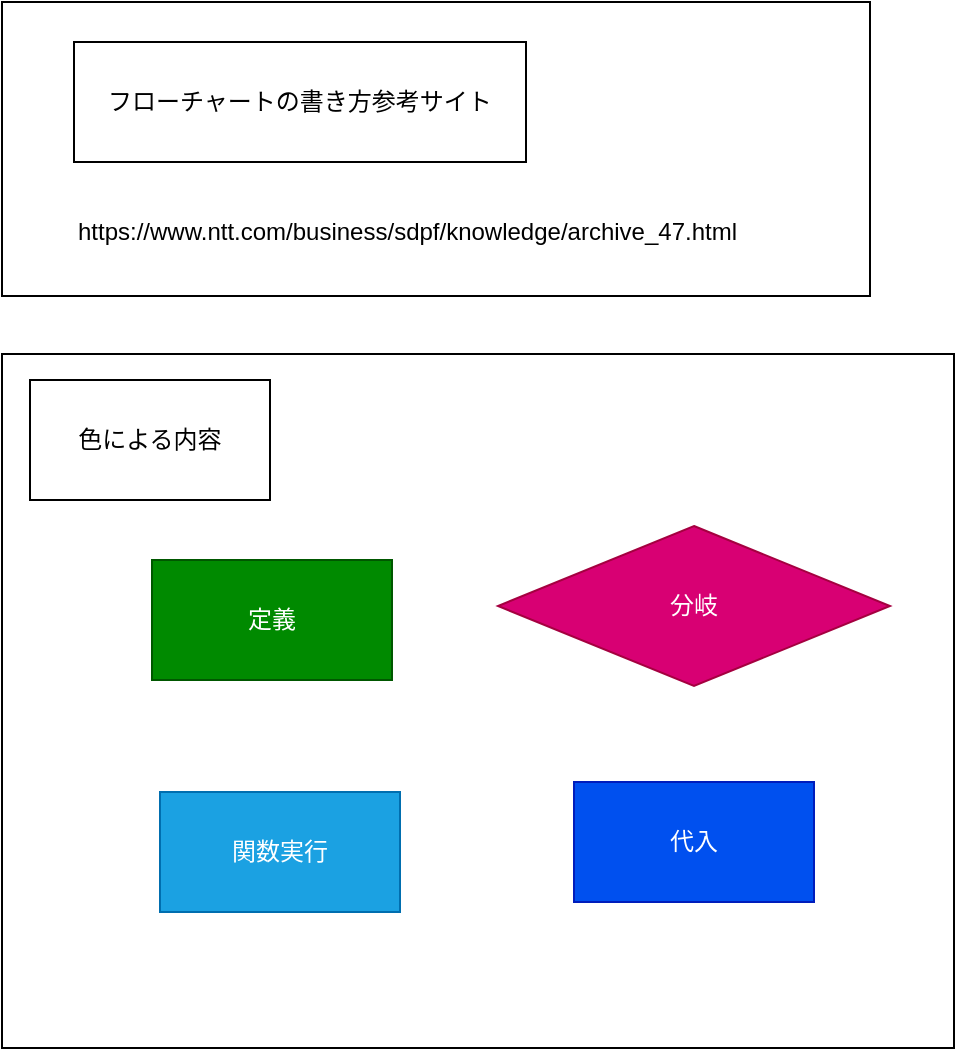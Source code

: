 <mxfile pages="12">
    <diagram id="6y11PvGVEYXvjHJK9HhD" name="Flowchart settings">
        <mxGraphModel dx="1330" dy="1686" grid="0" gridSize="10" guides="1" tooltips="1" connect="1" arrows="1" fold="1" page="0" pageScale="1" pageWidth="827" pageHeight="1169" math="0" shadow="0">
            <root>
                <mxCell id="0"/>
                <mxCell id="1" parent="0"/>
                <mxCell id="_UCocFijDdisjZS9zY5W-8" value="" style="whiteSpace=wrap;html=1;" vertex="1" parent="1">
                    <mxGeometry x="-199" y="-105" width="476" height="347" as="geometry"/>
                </mxCell>
                <mxCell id="_UCocFijDdisjZS9zY5W-5" value="" style="whiteSpace=wrap;html=1;" vertex="1" parent="1">
                    <mxGeometry x="-199" y="-281" width="434" height="147" as="geometry"/>
                </mxCell>
                <mxCell id="O2WSAA-Et09xknT3Y-tr-1" value="定義" style="whiteSpace=wrap;html=1;fillColor=#008a00;fontColor=#ffffff;strokeColor=#005700;" vertex="1" parent="1">
                    <mxGeometry x="-124" y="-2" width="120" height="60" as="geometry"/>
                </mxCell>
                <mxCell id="ZwXdBrmzToUqnLaFfmiZ-1" value="分岐" style="rhombus;whiteSpace=wrap;html=1;fillColor=#d80073;fontColor=#ffffff;strokeColor=#A50040;" vertex="1" parent="1">
                    <mxGeometry x="49" y="-19" width="196" height="80" as="geometry"/>
                </mxCell>
                <mxCell id="_UCocFijDdisjZS9zY5W-1" value="関数実行" style="whiteSpace=wrap;html=1;fillColor=#1ba1e2;fontColor=#ffffff;strokeColor=#006EAF;" vertex="1" parent="1">
                    <mxGeometry x="-120" y="114" width="120" height="60" as="geometry"/>
                </mxCell>
                <mxCell id="_UCocFijDdisjZS9zY5W-2" value="代入" style="whiteSpace=wrap;html=1;fillColor=#0050ef;fontColor=#ffffff;strokeColor=#001DBC;" vertex="1" parent="1">
                    <mxGeometry x="87" y="109" width="120" height="60" as="geometry"/>
                </mxCell>
                <UserObject label="https://www.ntt.com/business/sdpf/knowledge/archive_47.html" link="https://www.ntt.com/business/sdpf/knowledge/archive_47.html" id="_UCocFijDdisjZS9zY5W-3">
                    <mxCell style="text;whiteSpace=wrap;html=1;" vertex="1" parent="1">
                        <mxGeometry x="-163.002" y="-179.999" width="358" height="36" as="geometry"/>
                    </mxCell>
                </UserObject>
                <mxCell id="_UCocFijDdisjZS9zY5W-4" value="フローチャートの書き方参考サイト" style="whiteSpace=wrap;html=1;" vertex="1" parent="1">
                    <mxGeometry x="-163" y="-261" width="226" height="60" as="geometry"/>
                </mxCell>
                <mxCell id="_UCocFijDdisjZS9zY5W-6" value="色による内容" style="whiteSpace=wrap;html=1;" vertex="1" parent="1">
                    <mxGeometry x="-185" y="-92" width="120" height="60" as="geometry"/>
                </mxCell>
            </root>
        </mxGraphModel>
    </diagram>
    <diagram id="wF7lHkpV4Kmcr4gOMDwX" name="main.cpp">
        <mxGraphModel dx="930" dy="2486" grid="0" gridSize="10" guides="1" tooltips="1" connect="1" arrows="1" fold="1" page="0" pageScale="1" pageWidth="827" pageHeight="1169" background="#000000" math="0" shadow="0">
            <root>
                <mxCell id="0"/>
                <mxCell id="1" parent="0"/>
                <mxCell id="S5BxiB8d6gcI15mMkP5O-70" value="" style="whiteSpace=wrap;html=1;strokeColor=default;fontFamily=Helvetica;fontSize=12;fontColor=default;fillColor=default;" parent="1" vertex="1">
                    <mxGeometry x="431" y="2639.5" width="170" height="387" as="geometry"/>
                </mxCell>
                <mxCell id="kWNovwH5zMHl_-xqCQ-2-3" value="" style="edgeStyle=orthogonalEdgeStyle;rounded=0;orthogonalLoop=1;jettySize=auto;html=1;" parent="1" source="tCjZpiK_6__TU2cE-5G7-8" target="kWNovwH5zMHl_-xqCQ-2-2" edge="1">
                    <mxGeometry relative="1" as="geometry"/>
                </mxCell>
                <mxCell id="tCjZpiK_6__TU2cE-5G7-8" value="WinMain" style="whiteSpace=wrap;html=1;fillColor=#1ba1e2;fontColor=#ffffff;strokeColor=#006EAF;" parent="1" vertex="1">
                    <mxGeometry x="42" y="-1145" width="120" height="60" as="geometry"/>
                </mxCell>
                <mxCell id="kWNovwH5zMHl_-xqCQ-2-59" value="" style="edgeStyle=orthogonalEdgeStyle;rounded=0;orthogonalLoop=1;jettySize=auto;html=1;" parent="1" source="S5BxiB8d6gcI15mMkP5O-3" target="kWNovwH5zMHl_-xqCQ-2-58" edge="1">
                    <mxGeometry relative="1" as="geometry"/>
                </mxCell>
                <mxCell id="S5BxiB8d6gcI15mMkP5O-3" value="CreateWindow&lt;br&gt;(lhWnd_LAU)" style="whiteSpace=wrap;html=1;fillColor=#1ba1e2;fontColor=#ffffff;strokeColor=#006EAF;" parent="1" vertex="1">
                    <mxGeometry x="140" y="-327" width="120" height="60" as="geometry"/>
                </mxCell>
                <mxCell id="3" style="edgeStyle=none;html=1;" edge="1" parent="1" source="S5BxiB8d6gcI15mMkP5O-11">
                    <mxGeometry relative="1" as="geometry">
                        <mxPoint x="220" y="82" as="targetPoint"/>
                        <Array as="points">
                            <mxPoint x="45" y="355"/>
                            <mxPoint x="42" y="82"/>
                        </Array>
                    </mxGeometry>
                </mxCell>
                <mxCell id="S5BxiB8d6gcI15mMkP5O-11" value="DefWindowProc" style="whiteSpace=wrap;html=1;" parent="1" vertex="1">
                    <mxGeometry x="162" y="325" width="120" height="60" as="geometry"/>
                </mxCell>
                <mxCell id="S5BxiB8d6gcI15mMkP5O-16" value="" style="edgeStyle=orthogonalEdgeStyle;rounded=0;orthogonalLoop=1;jettySize=auto;html=1;" parent="1" source="S5BxiB8d6gcI15mMkP5O-14" target="S5BxiB8d6gcI15mMkP5O-11" edge="1">
                    <mxGeometry relative="1" as="geometry"/>
                </mxCell>
                <mxCell id="S5BxiB8d6gcI15mMkP5O-24" style="edgeStyle=orthogonalEdgeStyle;rounded=0;orthogonalLoop=1;jettySize=auto;html=1;" parent="1" source="S5BxiB8d6gcI15mMkP5O-14" target="S5BxiB8d6gcI15mMkP5O-22" edge="1">
                    <mxGeometry relative="1" as="geometry"/>
                </mxCell>
                <mxCell id="S5BxiB8d6gcI15mMkP5O-14" value="Window Message" style="rhombus;whiteSpace=wrap;html=1;fillColor=#d80073;fontColor=#ffffff;strokeColor=#A50040;" parent="1" vertex="1">
                    <mxGeometry x="128" y="130" width="188" height="80" as="geometry"/>
                </mxCell>
                <mxCell id="S5BxiB8d6gcI15mMkP5O-17" value="WM_GETMINMAXINFO&lt;br&gt;WM_NCCREATE&lt;br&gt;WM_NCCALCSIZE" style="text;html=1;align=center;verticalAlign=middle;resizable=0;points=[];autosize=1;strokeColor=none;fillColor=none;" parent="1" vertex="1">
                    <mxGeometry x="65" y="205" width="147" height="55" as="geometry"/>
                </mxCell>
                <mxCell id="S5BxiB8d6gcI15mMkP5O-26" value="" style="edgeStyle=orthogonalEdgeStyle;rounded=0;orthogonalLoop=1;jettySize=auto;html=1;" parent="1" source="S5BxiB8d6gcI15mMkP5O-22" target="S5BxiB8d6gcI15mMkP5O-25" edge="1">
                    <mxGeometry relative="1" as="geometry"/>
                </mxCell>
                <mxCell id="S5BxiB8d6gcI15mMkP5O-22" value="hWindow_DC = GetDC(hWnd);" style="whiteSpace=wrap;html=1;fillColor=#0050ef;fontColor=#ffffff;strokeColor=#001DBC;" parent="1" vertex="1">
                    <mxGeometry x="459" y="140" width="234" height="60" as="geometry"/>
                </mxCell>
                <mxCell id="S5BxiB8d6gcI15mMkP5O-23" value="WM_CREATE" style="text;html=1;align=center;verticalAlign=middle;resizable=0;points=[];autosize=1;strokeColor=none;fillColor=none;" parent="1" vertex="1">
                    <mxGeometry x="316" y="140" width="94" height="26" as="geometry"/>
                </mxCell>
                <mxCell id="S5BxiB8d6gcI15mMkP5O-28" value="" style="edgeStyle=orthogonalEdgeStyle;rounded=0;orthogonalLoop=1;jettySize=auto;html=1;" parent="1" source="S5BxiB8d6gcI15mMkP5O-25" target="S5BxiB8d6gcI15mMkP5O-27" edge="1">
                    <mxGeometry relative="1" as="geometry"/>
                </mxCell>
                <mxCell id="S5BxiB8d6gcI15mMkP5O-25" value="&lt;div&gt;refreshRate = GetDeviceCaps(hWindow_DC, VREFRESH);&lt;/div&gt;" style="whiteSpace=wrap;html=1;fillColor=#0050ef;fontColor=#ffffff;strokeColor=#001DBC;" parent="1" vertex="1">
                    <mxGeometry x="380" y="320" width="392" height="60" as="geometry"/>
                </mxCell>
                <mxCell id="S5BxiB8d6gcI15mMkP5O-30" value="" style="edgeStyle=orthogonalEdgeStyle;rounded=0;orthogonalLoop=1;jettySize=auto;html=1;" parent="1" source="S5BxiB8d6gcI15mMkP5O-27" target="S5BxiB8d6gcI15mMkP5O-29" edge="1">
                    <mxGeometry relative="1" as="geometry"/>
                </mxCell>
                <mxCell id="S5BxiB8d6gcI15mMkP5O-27" value="ReleaseDC" style="whiteSpace=wrap;html=1;" parent="1" vertex="1">
                    <mxGeometry x="459" y="1403" width="120" height="60" as="geometry"/>
                </mxCell>
                <mxCell id="S5BxiB8d6gcI15mMkP5O-32" value="" style="edgeStyle=orthogonalEdgeStyle;rounded=0;orthogonalLoop=1;jettySize=auto;html=1;" parent="1" source="S5BxiB8d6gcI15mMkP5O-29" target="S5BxiB8d6gcI15mMkP5O-31" edge="1">
                    <mxGeometry relative="1" as="geometry"/>
                </mxCell>
                <mxCell id="S5BxiB8d6gcI15mMkP5O-29" value="SetTimer" style="whiteSpace=wrap;html=1;" parent="1" vertex="1">
                    <mxGeometry x="459" y="1543" width="120" height="60" as="geometry"/>
                </mxCell>
                <mxCell id="S5BxiB8d6gcI15mMkP5O-35" value="" style="edgeStyle=orthogonalEdgeStyle;rounded=0;orthogonalLoop=1;jettySize=auto;html=1;" parent="1" source="S5BxiB8d6gcI15mMkP5O-31" target="S5BxiB8d6gcI15mMkP5O-34" edge="1">
                    <mxGeometry relative="1" as="geometry"/>
                </mxCell>
                <mxCell id="S5BxiB8d6gcI15mMkP5O-31" value="SetTimer" style="whiteSpace=wrap;html=1;" parent="1" vertex="1">
                    <mxGeometry x="459" y="1683" width="119" height="60" as="geometry"/>
                </mxCell>
                <mxCell id="S5BxiB8d6gcI15mMkP5O-41" value="" style="edgeStyle=orthogonalEdgeStyle;rounded=0;orthogonalLoop=1;jettySize=auto;html=1;" parent="1" source="S5BxiB8d6gcI15mMkP5O-34" target="S5BxiB8d6gcI15mMkP5O-40" edge="1">
                    <mxGeometry relative="1" as="geometry"/>
                </mxCell>
                <mxCell id="S5BxiB8d6gcI15mMkP5O-34" value="MakeDC" style="whiteSpace=wrap;html=1;" parent="1" vertex="1">
                    <mxGeometry x="458.5" y="1823" width="120" height="60" as="geometry"/>
                </mxCell>
                <mxCell id="S5BxiB8d6gcI15mMkP5O-44" value="" style="edgeStyle=orthogonalEdgeStyle;rounded=0;orthogonalLoop=1;jettySize=auto;html=1;" parent="1" source="S5BxiB8d6gcI15mMkP5O-36" target="S5BxiB8d6gcI15mMkP5O-43" edge="1">
                    <mxGeometry relative="1" as="geometry"/>
                </mxCell>
                <mxCell id="S5BxiB8d6gcI15mMkP5O-36" value="MakeDC" style="whiteSpace=wrap;html=1;" parent="1" vertex="1">
                    <mxGeometry x="458.5" y="2103" width="120" height="60" as="geometry"/>
                </mxCell>
                <mxCell id="S5BxiB8d6gcI15mMkP5O-42" value="" style="edgeStyle=orthogonalEdgeStyle;rounded=0;orthogonalLoop=1;jettySize=auto;html=1;" parent="1" source="S5BxiB8d6gcI15mMkP5O-40" target="S5BxiB8d6gcI15mMkP5O-36" edge="1">
                    <mxGeometry relative="1" as="geometry"/>
                </mxCell>
                <mxCell id="S5BxiB8d6gcI15mMkP5O-40" value="GetStockObject" style="whiteSpace=wrap;html=1;" parent="1" vertex="1">
                    <mxGeometry x="458.5" y="1963" width="120" height="60" as="geometry"/>
                </mxCell>
                <mxCell id="S5BxiB8d6gcI15mMkP5O-49" value="" style="edgeStyle=orthogonalEdgeStyle;rounded=0;orthogonalLoop=1;jettySize=auto;html=1;" parent="1" source="S5BxiB8d6gcI15mMkP5O-43" target="S5BxiB8d6gcI15mMkP5O-48" edge="1">
                    <mxGeometry relative="1" as="geometry"/>
                </mxCell>
                <mxCell id="S5BxiB8d6gcI15mMkP5O-43" value="LoadImage" style="whiteSpace=wrap;html=1;fillColor=#1ba1e2;fontColor=#ffffff;strokeColor=#006EAF;" parent="1" vertex="1">
                    <mxGeometry x="458.5" y="2243" width="120" height="60" as="geometry"/>
                </mxCell>
                <mxCell id="S5BxiB8d6gcI15mMkP5O-51" value="" style="edgeStyle=orthogonalEdgeStyle;rounded=0;orthogonalLoop=1;jettySize=auto;html=1;" parent="1" source="S5BxiB8d6gcI15mMkP5O-48" target="S5BxiB8d6gcI15mMkP5O-50" edge="1">
                    <mxGeometry relative="1" as="geometry"/>
                </mxCell>
                <mxCell id="S5BxiB8d6gcI15mMkP5O-48" value="DeleteDC" style="whiteSpace=wrap;html=1;" parent="1" vertex="1">
                    <mxGeometry x="458.5" y="2383" width="120" height="60" as="geometry"/>
                </mxCell>
                <mxCell id="S5BxiB8d6gcI15mMkP5O-65" value="" style="edgeStyle=orthogonalEdgeStyle;rounded=0;orthogonalLoop=1;jettySize=auto;html=1;fontFamily=Helvetica;fontSize=12;fontColor=default;" parent="1" source="S5BxiB8d6gcI15mMkP5O-50" target="S5BxiB8d6gcI15mMkP5O-64" edge="1">
                    <mxGeometry relative="1" as="geometry"/>
                </mxCell>
                <mxCell id="S5BxiB8d6gcI15mMkP5O-50" value="ReleaseDC" style="whiteSpace=wrap;html=1;" parent="1" vertex="1">
                    <mxGeometry x="458.5" y="2523" width="120" height="60" as="geometry"/>
                </mxCell>
                <mxCell id="S5BxiB8d6gcI15mMkP5O-52" value="因数にVREFRESHを指定し、このデバイスのリフレッシュレートを取得" style="whiteSpace=wrap;html=1;shape=mxgraph.basic.roundRectCallout;dx=30;dy=15;size=5;boundedLbl=1;" parent="1" vertex="1">
                    <mxGeometry x="566" y="1197" width="202" height="83" as="geometry"/>
                </mxCell>
                <mxCell id="S5BxiB8d6gcI15mMkP5O-56" value="hdcをリリース" style="whiteSpace=wrap;html=1;shape=mxgraph.basic.roundRectCallout;dx=30;dy=15;size=5;boundedLbl=1;strokeColor=default;fontFamily=Helvetica;fontSize=12;fontColor=default;fillColor=default;" parent="1" vertex="1">
                    <mxGeometry x="566" y="1362" width="100" height="60" as="geometry"/>
                </mxCell>
                <mxCell id="S5BxiB8d6gcI15mMkP5O-57" value="REQUEST_ANIMATION_TIMER&lt;br&gt;アニメーションを行うために一定間隔で指示を送り続ける" style="whiteSpace=wrap;html=1;shape=mxgraph.basic.roundRectCallout;dx=30;dy=15;size=5;boundedLbl=1;strokeColor=default;fontFamily=Helvetica;fontSize=12;fontColor=default;fillColor=default;" parent="1" vertex="1">
                    <mxGeometry x="566" y="1502" width="356" height="60" as="geometry"/>
                </mxCell>
                <mxCell id="S5BxiB8d6gcI15mMkP5O-58" value="FPS_OUTPUT_TIMER&lt;br&gt;FPSの値を表示させたい間隔で更新する" style="whiteSpace=wrap;html=1;shape=mxgraph.basic.roundRectCallout;dx=30;dy=15;size=5;boundedLbl=1;strokeColor=default;fontFamily=Helvetica;fontSize=12;fontColor=default;fillColor=default;" parent="1" vertex="1">
                    <mxGeometry x="566" y="1637" width="234" height="60" as="geometry"/>
                </mxCell>
                <mxCell id="S5BxiB8d6gcI15mMkP5O-59" value="Buffer用のDCの作成" style="whiteSpace=wrap;html=1;shape=mxgraph.basic.roundRectCallout;dx=30;dy=15;size=5;boundedLbl=1;strokeColor=default;fontFamily=Helvetica;fontSize=12;fontColor=default;fillColor=default;" parent="1" vertex="1">
                    <mxGeometry x="566" y="1781" width="124" height="60" as="geometry"/>
                </mxCell>
                <mxCell id="S5BxiB8d6gcI15mMkP5O-60" value="画面に作用する手段を指定して取得" style="whiteSpace=wrap;html=1;shape=mxgraph.basic.roundRectCallout;dx=30;dy=15;size=5;boundedLbl=1;strokeColor=default;fontFamily=Helvetica;fontSize=12;fontColor=default;fillColor=default;" parent="1" vertex="1">
                    <mxGeometry x="566" y="1923" width="208" height="60" as="geometry"/>
                </mxCell>
                <mxCell id="S5BxiB8d6gcI15mMkP5O-61" value="画像を読み込むためのDCの作成" style="whiteSpace=wrap;html=1;shape=mxgraph.basic.roundRectCallout;dx=30;dy=15;size=5;boundedLbl=1;strokeColor=default;fontFamily=Helvetica;fontSize=12;fontColor=default;fillColor=default;" parent="1" vertex="1">
                    <mxGeometry x="566" y="2062" width="184" height="60" as="geometry"/>
                </mxCell>
                <mxCell id="S5BxiB8d6gcI15mMkP5O-62" value="画像はすべて読み込み変数に格納したため使用したDCは不要だから削除" style="whiteSpace=wrap;html=1;shape=mxgraph.basic.roundRectCallout;dx=30;dy=15;size=5;boundedLbl=1;strokeColor=default;fontFamily=Helvetica;fontSize=12;fontColor=default;fillColor=default;" parent="1" vertex="1">
                    <mxGeometry x="566" y="2346" width="240" height="60" as="geometry"/>
                </mxCell>
                <mxCell id="S5BxiB8d6gcI15mMkP5O-63" value="hdcをリリース" style="whiteSpace=wrap;html=1;shape=mxgraph.basic.roundRectCallout;dx=30;dy=15;size=5;boundedLbl=1;strokeColor=default;fontFamily=Helvetica;fontSize=12;fontColor=default;fillColor=default;" parent="1" vertex="1">
                    <mxGeometry x="566" y="2480" width="100" height="60" as="geometry"/>
                </mxCell>
                <mxCell id="S5BxiB8d6gcI15mMkP5O-67" value="" style="edgeStyle=orthogonalEdgeStyle;rounded=0;orthogonalLoop=1;jettySize=auto;html=1;fontFamily=Helvetica;fontSize=12;fontColor=default;" parent="1" source="S5BxiB8d6gcI15mMkP5O-64" target="S5BxiB8d6gcI15mMkP5O-66" edge="1">
                    <mxGeometry relative="1" as="geometry"/>
                </mxCell>
                <mxCell id="S5BxiB8d6gcI15mMkP5O-64" value="SetMenu" style="whiteSpace=wrap;html=1;" parent="1" vertex="1">
                    <mxGeometry x="458.5" y="2663" width="120" height="60" as="geometry"/>
                </mxCell>
                <mxCell id="S5BxiB8d6gcI15mMkP5O-69" value="" style="edgeStyle=orthogonalEdgeStyle;rounded=0;orthogonalLoop=1;jettySize=auto;html=1;fontFamily=Helvetica;fontSize=12;fontColor=default;" parent="1" source="S5BxiB8d6gcI15mMkP5O-66" target="S5BxiB8d6gcI15mMkP5O-68" edge="1">
                    <mxGeometry relative="1" as="geometry"/>
                </mxCell>
                <mxCell id="S5BxiB8d6gcI15mMkP5O-66" value="SetWindowLong" style="whiteSpace=wrap;html=1;" parent="1" vertex="1">
                    <mxGeometry x="458.5" y="2803" width="120" height="60" as="geometry"/>
                </mxCell>
                <mxCell id="S5BxiB8d6gcI15mMkP5O-81" value="" style="edgeStyle=orthogonalEdgeStyle;rounded=0;orthogonalLoop=1;jettySize=auto;html=1;fontFamily=Helvetica;fontSize=12;fontColor=default;" parent="1" source="S5BxiB8d6gcI15mMkP5O-68" target="S5BxiB8d6gcI15mMkP5O-80" edge="1">
                    <mxGeometry relative="1" as="geometry"/>
                </mxCell>
                <mxCell id="S5BxiB8d6gcI15mMkP5O-68" value="MoveWindow" style="whiteSpace=wrap;html=1;" parent="1" vertex="1">
                    <mxGeometry x="458.5" y="2943" width="120" height="60" as="geometry"/>
                </mxCell>
                <mxCell id="S5BxiB8d6gcI15mMkP5O-71" value="画面をフルスクリーンで表示する" style="whiteSpace=wrap;html=1;shape=mxgraph.basic.roundRectCallout;dx=30;dy=15;size=5;boundedLbl=1;strokeColor=default;fontFamily=Helvetica;fontSize=12;fontColor=default;fillColor=default;" parent="1" vertex="1">
                    <mxGeometry x="586" y="2607" width="206" height="60" as="geometry"/>
                </mxCell>
                <mxCell id="S5BxiB8d6gcI15mMkP5O-83" value="" style="edgeStyle=orthogonalEdgeStyle;rounded=0;orthogonalLoop=1;jettySize=auto;html=1;fontFamily=Helvetica;fontSize=12;fontColor=default;" parent="1" source="S5BxiB8d6gcI15mMkP5O-80" target="S5BxiB8d6gcI15mMkP5O-82" edge="1">
                    <mxGeometry relative="1" as="geometry"/>
                </mxCell>
                <mxCell id="S5BxiB8d6gcI15mMkP5O-80" value="ShowWindow" style="whiteSpace=wrap;html=1;strokeColor=default;fontFamily=Helvetica;fontSize=12;fontColor=default;fillColor=default;" parent="1" vertex="1">
                    <mxGeometry x="459" y="3118" width="120" height="60" as="geometry"/>
                </mxCell>
                <mxCell id="S5BxiB8d6gcI15mMkP5O-87" value="" style="edgeStyle=orthogonalEdgeStyle;rounded=0;orthogonalLoop=1;jettySize=auto;html=1;fontFamily=Helvetica;fontSize=12;fontColor=default;" parent="1" source="S5BxiB8d6gcI15mMkP5O-82" target="S5BxiB8d6gcI15mMkP5O-86" edge="1">
                    <mxGeometry relative="1" as="geometry"/>
                </mxCell>
                <mxCell id="S5BxiB8d6gcI15mMkP5O-82" value="UpdateWindow" style="whiteSpace=wrap;html=1;" parent="1" vertex="1">
                    <mxGeometry x="459" y="3258" width="120" height="60" as="geometry"/>
                </mxCell>
                <mxCell id="S5BxiB8d6gcI15mMkP5O-102" value="" style="edgeStyle=orthogonalEdgeStyle;rounded=0;orthogonalLoop=1;jettySize=auto;html=1;fontFamily=Helvetica;fontSize=12;fontColor=default;" parent="1" source="S5BxiB8d6gcI15mMkP5O-86" target="S5BxiB8d6gcI15mMkP5O-101" edge="1">
                    <mxGeometry relative="1" as="geometry"/>
                </mxCell>
                <mxCell id="H7sHmohGpiDJBuLE7RRG-54" style="edgeStyle=orthogonalEdgeStyle;rounded=0;orthogonalLoop=1;jettySize=auto;html=1;" parent="1" source="S5BxiB8d6gcI15mMkP5O-86" target="H7sHmohGpiDJBuLE7RRG-52" edge="1">
                    <mxGeometry relative="1" as="geometry"/>
                </mxCell>
                <mxCell id="S5BxiB8d6gcI15mMkP5O-86" value="GetMessage" style="rhombus;whiteSpace=wrap;html=1;strokeColor=#A50040;fontFamily=Helvetica;fontSize=12;fontColor=#ffffff;fillColor=#d80073;" parent="1" vertex="1">
                    <mxGeometry x="406.5" y="3393" width="224" height="80" as="geometry"/>
                </mxCell>
                <mxCell id="S5BxiB8d6gcI15mMkP5O-90" value="WM_QUIT" style="text;html=1;align=center;verticalAlign=middle;resizable=0;points=[];autosize=1;strokeColor=none;fillColor=none;fontSize=12;fontFamily=Helvetica;fontColor=default;" parent="1" vertex="1">
                    <mxGeometry x="552" y="3477" width="75" height="26" as="geometry"/>
                </mxCell>
                <mxCell id="H7sHmohGpiDJBuLE7RRG-7" style="edgeStyle=orthogonalEdgeStyle;rounded=0;orthogonalLoop=1;jettySize=auto;html=1;entryX=0;entryY=0.5;entryDx=0;entryDy=0;" parent="1" source="S5BxiB8d6gcI15mMkP5O-92" target="S5BxiB8d6gcI15mMkP5O-86" edge="1">
                    <mxGeometry relative="1" as="geometry"/>
                </mxCell>
                <mxCell id="S5BxiB8d6gcI15mMkP5O-92" value="DefWindowProc" style="whiteSpace=wrap;html=1;strokeColor=default;fontFamily=Helvetica;fontSize=12;fontColor=default;fillColor=default;" parent="1" vertex="1">
                    <mxGeometry x="1093" y="3877" width="120" height="60" as="geometry"/>
                </mxCell>
                <mxCell id="S5BxiB8d6gcI15mMkP5O-94" value="D 799 - H 31F" style="text;html=1;align=center;verticalAlign=middle;resizable=0;points=[];autosize=1;strokeColor=none;fillColor=none;fontSize=12;fontFamily=Helvetica;fontColor=default;" parent="1" vertex="1">
                    <mxGeometry x="1054" y="3717" width="93" height="26" as="geometry"/>
                </mxCell>
                <mxCell id="S5BxiB8d6gcI15mMkP5O-98" value="WM_WINDOWPOSCHANGING" style="text;html=1;align=center;verticalAlign=middle;resizable=0;points=[];autosize=1;strokeColor=none;fillColor=none;fontSize=12;fontFamily=Helvetica;fontColor=default;" parent="1" vertex="1">
                    <mxGeometry x="958" y="3733" width="189" height="26" as="geometry"/>
                </mxCell>
                <mxCell id="S5BxiB8d6gcI15mMkP5O-104" value="" style="edgeStyle=orthogonalEdgeStyle;rounded=0;orthogonalLoop=1;jettySize=auto;html=1;fontFamily=Helvetica;fontSize=12;fontColor=default;" parent="1" source="S5BxiB8d6gcI15mMkP5O-101" target="S5BxiB8d6gcI15mMkP5O-103" edge="1">
                    <mxGeometry relative="1" as="geometry"/>
                </mxCell>
                <mxCell id="S5BxiB8d6gcI15mMkP5O-101" value="WndProc" style="whiteSpace=wrap;html=1;" parent="1" vertex="1">
                    <mxGeometry x="762.5" y="3403" width="120" height="60" as="geometry"/>
                </mxCell>
                <mxCell id="S5BxiB8d6gcI15mMkP5O-106" value="" style="edgeStyle=orthogonalEdgeStyle;rounded=0;orthogonalLoop=1;jettySize=auto;html=1;fontFamily=Helvetica;fontSize=12;fontColor=default;" parent="1" source="S5BxiB8d6gcI15mMkP5O-103" target="S5BxiB8d6gcI15mMkP5O-105" edge="1">
                    <mxGeometry relative="1" as="geometry"/>
                </mxCell>
                <mxCell id="S5BxiB8d6gcI15mMkP5O-103" value="ClipCursor" style="whiteSpace=wrap;html=1;" parent="1" vertex="1">
                    <mxGeometry x="762.5" y="3543" width="120" height="60" as="geometry"/>
                </mxCell>
                <mxCell id="S5BxiB8d6gcI15mMkP5O-107" style="edgeStyle=orthogonalEdgeStyle;rounded=0;orthogonalLoop=1;jettySize=auto;html=1;fontFamily=Helvetica;fontSize=12;fontColor=default;" parent="1" source="S5BxiB8d6gcI15mMkP5O-105" target="S5BxiB8d6gcI15mMkP5O-92" edge="1">
                    <mxGeometry relative="1" as="geometry"/>
                </mxCell>
                <mxCell id="H7sHmohGpiDJBuLE7RRG-9" style="edgeStyle=orthogonalEdgeStyle;rounded=0;orthogonalLoop=1;jettySize=auto;html=1;entryX=0.5;entryY=0;entryDx=0;entryDy=0;" parent="1" source="S5BxiB8d6gcI15mMkP5O-105" target="H7sHmohGpiDJBuLE7RRG-8" edge="1">
                    <mxGeometry relative="1" as="geometry"/>
                </mxCell>
                <mxCell id="H7sHmohGpiDJBuLE7RRG-21" style="edgeStyle=orthogonalEdgeStyle;rounded=0;orthogonalLoop=1;jettySize=auto;html=1;" parent="1" source="S5BxiB8d6gcI15mMkP5O-105" target="H7sHmohGpiDJBuLE7RRG-19" edge="1">
                    <mxGeometry relative="1" as="geometry"/>
                </mxCell>
                <mxCell id="H7sHmohGpiDJBuLE7RRG-46" style="edgeStyle=orthogonalEdgeStyle;rounded=0;orthogonalLoop=1;jettySize=auto;html=1;" parent="1" source="S5BxiB8d6gcI15mMkP5O-105" target="H7sHmohGpiDJBuLE7RRG-38" edge="1">
                    <mxGeometry relative="1" as="geometry"/>
                </mxCell>
                <mxCell id="H7sHmohGpiDJBuLE7RRG-49" style="edgeStyle=orthogonalEdgeStyle;rounded=0;orthogonalLoop=1;jettySize=auto;html=1;" parent="1" source="S5BxiB8d6gcI15mMkP5O-105" target="H7sHmohGpiDJBuLE7RRG-48" edge="1">
                    <mxGeometry relative="1" as="geometry"/>
                </mxCell>
                <mxCell id="H7sHmohGpiDJBuLE7RRG-58" style="edgeStyle=orthogonalEdgeStyle;rounded=0;orthogonalLoop=1;jettySize=auto;html=1;entryX=0.5;entryY=0;entryDx=0;entryDy=0;" parent="1" source="S5BxiB8d6gcI15mMkP5O-105" target="H7sHmohGpiDJBuLE7RRG-56" edge="1">
                    <mxGeometry relative="1" as="geometry"/>
                </mxCell>
                <mxCell id="S5BxiB8d6gcI15mMkP5O-105" value="Window Message" style="rhombus;whiteSpace=wrap;html=1;fillColor=#d80073;fontColor=#ffffff;strokeColor=#A50040;" parent="1" vertex="1">
                    <mxGeometry x="782.5" y="3673" width="188.5" height="80" as="geometry"/>
                </mxCell>
                <mxCell id="S5BxiB8d6gcI15mMkP5O-108" value="WM_NCCALCSIZE" style="text;html=1;align=center;verticalAlign=middle;resizable=0;points=[];autosize=1;strokeColor=none;fillColor=none;fontSize=12;fontFamily=Helvetica;fontColor=default;" parent="1" vertex="1">
                    <mxGeometry x="1025" y="3753" width="122" height="26" as="geometry"/>
                </mxCell>
                <mxCell id="H7sHmohGpiDJBuLE7RRG-1" value="WM_NCPAINT" style="text;html=1;align=center;verticalAlign=middle;resizable=0;points=[];autosize=1;strokeColor=none;fillColor=none;" parent="1" vertex="1">
                    <mxGeometry x="1049" y="3773" width="98" height="26" as="geometry"/>
                </mxCell>
                <mxCell id="H7sHmohGpiDJBuLE7RRG-2" value="WM_ERASEBKGND" style="text;html=1;align=center;verticalAlign=middle;resizable=0;points=[];autosize=1;strokeColor=none;fillColor=none;" parent="1" vertex="1">
                    <mxGeometry x="1018" y="3795" width="129" height="26" as="geometry"/>
                </mxCell>
                <mxCell id="H7sHmohGpiDJBuLE7RRG-5" value="WM_WINDOWPOSCHANGED" style="text;html=1;align=center;verticalAlign=middle;resizable=0;points=[];autosize=1;strokeColor=none;fillColor=none;" parent="1" vertex="1">
                    <mxGeometry x="963" y="3815" width="184" height="26" as="geometry"/>
                </mxCell>
                <mxCell id="H7sHmohGpiDJBuLE7RRG-6" value="D 799 - H 31F" style="text;html=1;align=center;verticalAlign=middle;resizable=0;points=[];autosize=1;strokeColor=none;fillColor=none;" parent="1" vertex="1">
                    <mxGeometry x="1054" y="3836" width="93" height="26" as="geometry"/>
                </mxCell>
                <mxCell id="H7sHmohGpiDJBuLE7RRG-12" value="" style="edgeStyle=orthogonalEdgeStyle;rounded=0;orthogonalLoop=1;jettySize=auto;html=1;" parent="1" source="H7sHmohGpiDJBuLE7RRG-8" target="H7sHmohGpiDJBuLE7RRG-11" edge="1">
                    <mxGeometry relative="1" as="geometry"/>
                </mxCell>
                <mxCell id="H7sHmohGpiDJBuLE7RRG-8" value="BeginPaint" style="whiteSpace=wrap;html=1;" parent="1" vertex="1">
                    <mxGeometry x="1376" y="3877" width="120" height="60" as="geometry"/>
                </mxCell>
                <mxCell id="H7sHmohGpiDJBuLE7RRG-10" value="WM_PAINT" style="text;html=1;align=center;verticalAlign=middle;resizable=0;points=[];autosize=1;strokeColor=none;fillColor=none;" parent="1" vertex="1">
                    <mxGeometry x="1358" y="3720" width="80" height="26" as="geometry"/>
                </mxCell>
                <mxCell id="H7sHmohGpiDJBuLE7RRG-14" value="" style="edgeStyle=orthogonalEdgeStyle;rounded=0;orthogonalLoop=1;jettySize=auto;html=1;" parent="1" source="H7sHmohGpiDJBuLE7RRG-11" target="H7sHmohGpiDJBuLE7RRG-13" edge="1">
                    <mxGeometry relative="1" as="geometry"/>
                </mxCell>
                <mxCell id="H7sHmohGpiDJBuLE7RRG-11" value="StretchDIBits" style="whiteSpace=wrap;html=1;" parent="1" vertex="1">
                    <mxGeometry x="1376" y="4017" width="120" height="60" as="geometry"/>
                </mxCell>
                <mxCell id="H7sHmohGpiDJBuLE7RRG-15" style="edgeStyle=orthogonalEdgeStyle;rounded=0;orthogonalLoop=1;jettySize=auto;html=1;entryX=0;entryY=0.5;entryDx=0;entryDy=0;" parent="1" source="H7sHmohGpiDJBuLE7RRG-13" target="S5BxiB8d6gcI15mMkP5O-86" edge="1">
                    <mxGeometry relative="1" as="geometry"/>
                </mxCell>
                <mxCell id="H7sHmohGpiDJBuLE7RRG-13" value="EndPaint" style="whiteSpace=wrap;html=1;" parent="1" vertex="1">
                    <mxGeometry x="1376" y="4157" width="120" height="60" as="geometry"/>
                </mxCell>
                <mxCell id="H7sHmohGpiDJBuLE7RRG-24" value="" style="edgeStyle=orthogonalEdgeStyle;rounded=0;orthogonalLoop=1;jettySize=auto;html=1;" parent="1" source="H7sHmohGpiDJBuLE7RRG-19" target="H7sHmohGpiDJBuLE7RRG-23" edge="1">
                    <mxGeometry relative="1" as="geometry"/>
                </mxCell>
                <mxCell id="H7sHmohGpiDJBuLE7RRG-35" value="" style="edgeStyle=orthogonalEdgeStyle;rounded=0;orthogonalLoop=1;jettySize=auto;html=1;" parent="1" source="H7sHmohGpiDJBuLE7RRG-19" target="H7sHmohGpiDJBuLE7RRG-34" edge="1">
                    <mxGeometry relative="1" as="geometry"/>
                </mxCell>
                <mxCell id="H7sHmohGpiDJBuLE7RRG-19" value="WM_TIMER" style="rhombus;whiteSpace=wrap;html=1;fillColor=#d80073;fontColor=#ffffff;strokeColor=#A50040;" parent="1" vertex="1">
                    <mxGeometry x="1685" y="3873" width="218" height="80" as="geometry"/>
                </mxCell>
                <mxCell id="H7sHmohGpiDJBuLE7RRG-22" value="WM_TIMER" style="text;html=1;align=center;verticalAlign=middle;resizable=0;points=[];autosize=1;strokeColor=none;fillColor=none;" parent="1" vertex="1">
                    <mxGeometry x="1717" y="3719" width="83" height="26" as="geometry"/>
                </mxCell>
                <mxCell id="H7sHmohGpiDJBuLE7RRG-27" value="" style="edgeStyle=orthogonalEdgeStyle;rounded=0;orthogonalLoop=1;jettySize=auto;html=1;" parent="1" source="H7sHmohGpiDJBuLE7RRG-23" target="H7sHmohGpiDJBuLE7RRG-26" edge="1">
                    <mxGeometry relative="1" as="geometry"/>
                </mxCell>
                <mxCell id="H7sHmohGpiDJBuLE7RRG-23" value="FpsGet" style="whiteSpace=wrap;html=1;fillColor=#1ba1e2;fontColor=#ffffff;strokeColor=#006EAF;rounded=0;glass=0;shadow=0;" parent="1" vertex="1">
                    <mxGeometry x="1734" y="4043" width="120" height="60" as="geometry"/>
                </mxCell>
                <mxCell id="H7sHmohGpiDJBuLE7RRG-25" value="REQUEST_ANIMATION_TIMER" style="text;html=1;align=center;verticalAlign=middle;resizable=0;points=[];autosize=1;strokeColor=none;fillColor=none;" parent="1" vertex="1">
                    <mxGeometry x="1793" y="3957" width="192" height="26" as="geometry"/>
                </mxCell>
                <mxCell id="H7sHmohGpiDJBuLE7RRG-29" value="" style="edgeStyle=orthogonalEdgeStyle;rounded=0;orthogonalLoop=1;jettySize=auto;html=1;" parent="1" source="H7sHmohGpiDJBuLE7RRG-26" target="H7sHmohGpiDJBuLE7RRG-28" edge="1">
                    <mxGeometry relative="1" as="geometry"/>
                </mxCell>
                <mxCell id="H7sHmohGpiDJBuLE7RRG-26" value="PatBlt" style="whiteSpace=wrap;html=1;" parent="1" vertex="1">
                    <mxGeometry x="1734" y="4183" width="120" height="60" as="geometry"/>
                </mxCell>
                <mxCell id="H7sHmohGpiDJBuLE7RRG-31" value="" style="edgeStyle=orthogonalEdgeStyle;rounded=0;orthogonalLoop=1;jettySize=auto;html=1;" parent="1" source="H7sHmohGpiDJBuLE7RRG-28" target="H7sHmohGpiDJBuLE7RRG-30" edge="1">
                    <mxGeometry relative="1" as="geometry"/>
                </mxCell>
                <mxCell id="H7sHmohGpiDJBuLE7RRG-28" value="Draw" style="whiteSpace=wrap;html=1;fillColor=#1ba1e2;fontColor=#ffffff;strokeColor=#006EAF;" parent="1" vertex="1">
                    <mxGeometry x="1734" y="4323" width="120" height="60" as="geometry"/>
                </mxCell>
                <mxCell id="H7sHmohGpiDJBuLE7RRG-36" style="edgeStyle=orthogonalEdgeStyle;rounded=0;orthogonalLoop=1;jettySize=auto;html=1;entryX=0;entryY=0.5;entryDx=0;entryDy=0;" parent="1" source="H7sHmohGpiDJBuLE7RRG-30" target="S5BxiB8d6gcI15mMkP5O-86" edge="1">
                    <mxGeometry relative="1" as="geometry"/>
                </mxCell>
                <mxCell id="H7sHmohGpiDJBuLE7RRG-30" value="InvalidateRect" style="whiteSpace=wrap;html=1;" parent="1" vertex="1">
                    <mxGeometry x="1734" y="4463" width="120" height="60" as="geometry"/>
                </mxCell>
                <mxCell id="H7sHmohGpiDJBuLE7RRG-32" value="WM_PAINTを送信" style="whiteSpace=wrap;html=1;shape=mxgraph.basic.roundRectCallout;dx=30;dy=15;size=5;boundedLbl=1;" parent="1" vertex="1">
                    <mxGeometry x="1839" y="4421" width="143" height="60" as="geometry"/>
                </mxCell>
                <mxCell id="H7sHmohGpiDJBuLE7RRG-33" value="FPS_OUTPUT_TIMER" style="text;html=1;align=center;verticalAlign=middle;resizable=0;points=[];autosize=1;strokeColor=none;fillColor=none;" parent="1" vertex="1">
                    <mxGeometry x="1866" y="3883" width="141" height="26" as="geometry"/>
                </mxCell>
                <mxCell id="H7sHmohGpiDJBuLE7RRG-37" style="edgeStyle=orthogonalEdgeStyle;rounded=0;orthogonalLoop=1;jettySize=auto;html=1;entryX=0;entryY=0.5;entryDx=0;entryDy=0;" parent="1" source="H7sHmohGpiDJBuLE7RRG-34" target="S5BxiB8d6gcI15mMkP5O-86" edge="1">
                    <mxGeometry relative="1" as="geometry">
                        <Array as="points">
                            <mxPoint x="2092" y="4560"/>
                            <mxPoint x="387" y="4560"/>
                            <mxPoint x="387" y="3433"/>
                        </Array>
                    </mxGeometry>
                </mxCell>
                <mxCell id="H7sHmohGpiDJBuLE7RRG-34" value="ChangeDisplayFps" style="whiteSpace=wrap;html=1;fillColor=#1ba1e2;fontColor=#ffffff;strokeColor=#006EAF;" parent="1" vertex="1">
                    <mxGeometry x="2032" y="3883" width="120" height="60" as="geometry"/>
                </mxCell>
                <mxCell id="H7sHmohGpiDJBuLE7RRG-42" value="" style="edgeStyle=orthogonalEdgeStyle;rounded=0;orthogonalLoop=1;jettySize=auto;html=1;" parent="1" source="H7sHmohGpiDJBuLE7RRG-38" target="H7sHmohGpiDJBuLE7RRG-41" edge="1">
                    <mxGeometry relative="1" as="geometry"/>
                </mxCell>
                <mxCell id="H7sHmohGpiDJBuLE7RRG-38" value="DeleteDC" style="whiteSpace=wrap;html=1;" parent="1" vertex="1">
                    <mxGeometry x="2656" y="3883" width="120" height="60" as="geometry"/>
                </mxCell>
                <mxCell id="H7sHmohGpiDJBuLE7RRG-40" value="WM_CLOSE" style="text;html=1;align=center;verticalAlign=middle;resizable=0;points=[];autosize=1;strokeColor=none;fillColor=none;" parent="1" vertex="1">
                    <mxGeometry x="2628" y="3720" width="87" height="26" as="geometry"/>
                </mxCell>
                <mxCell id="H7sHmohGpiDJBuLE7RRG-44" value="" style="edgeStyle=orthogonalEdgeStyle;rounded=0;orthogonalLoop=1;jettySize=auto;html=1;" parent="1" source="H7sHmohGpiDJBuLE7RRG-41" target="H7sHmohGpiDJBuLE7RRG-43" edge="1">
                    <mxGeometry relative="1" as="geometry"/>
                </mxCell>
                <mxCell id="H7sHmohGpiDJBuLE7RRG-41" value="DeleteObject" style="whiteSpace=wrap;html=1;" parent="1" vertex="1">
                    <mxGeometry x="2656" y="4026" width="120" height="60" as="geometry"/>
                </mxCell>
                <mxCell id="H7sHmohGpiDJBuLE7RRG-47" style="edgeStyle=orthogonalEdgeStyle;rounded=0;orthogonalLoop=1;jettySize=auto;html=1;entryX=0;entryY=0.5;entryDx=0;entryDy=0;" parent="1" source="H7sHmohGpiDJBuLE7RRG-43" target="S5BxiB8d6gcI15mMkP5O-86" edge="1">
                    <mxGeometry relative="1" as="geometry">
                        <Array as="points">
                            <mxPoint x="2716" y="4561"/>
                            <mxPoint x="386" y="4561"/>
                            <mxPoint x="386" y="3433"/>
                        </Array>
                    </mxGeometry>
                </mxCell>
                <mxCell id="H7sHmohGpiDJBuLE7RRG-43" value="DestroyWindow" style="whiteSpace=wrap;html=1;" parent="1" vertex="1">
                    <mxGeometry x="2656" y="4166" width="120" height="60" as="geometry"/>
                </mxCell>
                <mxCell id="H7sHmohGpiDJBuLE7RRG-51" style="edgeStyle=orthogonalEdgeStyle;rounded=0;orthogonalLoop=1;jettySize=auto;html=1;entryX=0;entryY=0.5;entryDx=0;entryDy=0;" parent="1" source="H7sHmohGpiDJBuLE7RRG-48" target="S5BxiB8d6gcI15mMkP5O-86" edge="1">
                    <mxGeometry relative="1" as="geometry"/>
                </mxCell>
                <mxCell id="H7sHmohGpiDJBuLE7RRG-48" value="PostQuitMessage" style="whiteSpace=wrap;html=1;" parent="1" vertex="1">
                    <mxGeometry x="817" y="4602" width="120" height="60" as="geometry"/>
                </mxCell>
                <mxCell id="H7sHmohGpiDJBuLE7RRG-50" value="WM_DESTROY" style="text;html=1;align=center;verticalAlign=middle;resizable=0;points=[];autosize=1;strokeColor=none;fillColor=none;" parent="1" vertex="1">
                    <mxGeometry x="778.5" y="3753" width="104" height="26" as="geometry"/>
                </mxCell>
                <mxCell id="H7sHmohGpiDJBuLE7RRG-52" value="return (int)msg.wParam" style="whiteSpace=wrap;html=1;fillColor=#6a00ff;fontColor=#ffffff;strokeColor=#3700CC;" parent="1" vertex="1">
                    <mxGeometry x="427" y="4828" width="184" height="60" as="geometry"/>
                </mxCell>
                <mxCell id="H7sHmohGpiDJBuLE7RRG-57" style="edgeStyle=orthogonalEdgeStyle;rounded=0;orthogonalLoop=1;jettySize=auto;html=1;entryX=0;entryY=0.5;entryDx=0;entryDy=0;" parent="1" source="H7sHmohGpiDJBuLE7RRG-56" target="S5BxiB8d6gcI15mMkP5O-86" edge="1">
                    <mxGeometry relative="1" as="geometry">
                        <Array as="points">
                            <mxPoint x="2404" y="4561"/>
                            <mxPoint x="386" y="4561"/>
                            <mxPoint x="386" y="3433"/>
                        </Array>
                    </mxGeometry>
                </mxCell>
                <mxCell id="H7sHmohGpiDJBuLE7RRG-56" value="UserInput" style="whiteSpace=wrap;html=1;fillColor=#1ba1e2;fontColor=#ffffff;strokeColor=#006EAF;" parent="1" vertex="1">
                    <mxGeometry x="2344" y="3883" width="120" height="60" as="geometry"/>
                </mxCell>
                <mxCell id="H7sHmohGpiDJBuLE7RRG-59" value="WM_" style="text;html=1;align=center;verticalAlign=middle;resizable=0;points=[];autosize=1;strokeColor=none;fillColor=none;" parent="1" vertex="1">
                    <mxGeometry x="2335" y="3717" width="46" height="26" as="geometry"/>
                </mxCell>
                <mxCell id="kWNovwH5zMHl_-xqCQ-2-29" style="edgeStyle=orthogonalEdgeStyle;rounded=0;orthogonalLoop=1;jettySize=auto;html=1;entryX=0.5;entryY=0;entryDx=0;entryDy=0;" parent="1" source="kWNovwH5zMHl_-xqCQ-2-2" target="kWNovwH5zMHl_-xqCQ-2-28" edge="1">
                    <mxGeometry relative="1" as="geometry"/>
                </mxCell>
                <mxCell id="kWNovwH5zMHl_-xqCQ-2-2" value="WND_launcher" style="whiteSpace=wrap;html=1;fillColor=#008a00;strokeColor=#005700;fontColor=#ffffff;" parent="1" vertex="1">
                    <mxGeometry x="42" y="-944" width="120" height="60" as="geometry"/>
                </mxCell>
                <mxCell id="kWNovwH5zMHl_-xqCQ-2-54" value="" style="edgeStyle=orthogonalEdgeStyle;rounded=0;orthogonalLoop=1;jettySize=auto;html=1;" parent="1" source="kWNovwH5zMHl_-xqCQ-2-4" target="kWNovwH5zMHl_-xqCQ-2-47" edge="1">
                    <mxGeometry relative="1" as="geometry"/>
                </mxCell>
                <mxCell id="kWNovwH5zMHl_-xqCQ-2-4" value="WND_game" style="whiteSpace=wrap;html=1;fillColor=#008a00;strokeColor=#005700;fontColor=#ffffff;" parent="1" vertex="1">
                    <mxGeometry x="109" y="-663" width="120" height="60" as="geometry"/>
                </mxCell>
                <mxCell id="kWNovwH5zMHl_-xqCQ-2-37" value="" style="edgeStyle=orthogonalEdgeStyle;rounded=0;orthogonalLoop=1;jettySize=auto;html=1;" parent="1" source="kWNovwH5zMHl_-xqCQ-2-28" target="kWNovwH5zMHl_-xqCQ-2-36" edge="1">
                    <mxGeometry relative="1" as="geometry"/>
                </mxCell>
                <mxCell id="kWNovwH5zMHl_-xqCQ-2-44" value="" style="edgeStyle=orthogonalEdgeStyle;rounded=0;orthogonalLoop=1;jettySize=auto;html=1;" parent="1" source="kWNovwH5zMHl_-xqCQ-2-28" target="kWNovwH5zMHl_-xqCQ-2-4" edge="1">
                    <mxGeometry relative="1" as="geometry"/>
                </mxCell>
                <mxCell id="kWNovwH5zMHl_-xqCQ-2-28" value="RegisterClassExA" style="rhombus;whiteSpace=wrap;html=1;fillColor=#d80073;fontColor=#ffffff;strokeColor=#A50040;" parent="1" vertex="1">
                    <mxGeometry x="64" y="-834" width="210" height="80" as="geometry"/>
                </mxCell>
                <mxCell id="kWNovwH5zMHl_-xqCQ-2-33" value="tagWNDCLASSEXA" style="text;html=1;align=center;verticalAlign=middle;resizable=0;points=[];autosize=1;strokeColor=none;fillColor=none;" parent="1" vertex="1">
                    <mxGeometry x="109" y="-888" width="127" height="26" as="geometry"/>
                </mxCell>
                <mxCell id="kWNovwH5zMHl_-xqCQ-2-35" value="&amp;nbsp;_In_ CONST WNDCLASSEXW *" style="text;html=1;align=center;verticalAlign=middle;resizable=0;points=[];autosize=1;strokeColor=none;fillColor=none;" parent="1" vertex="1">
                    <mxGeometry x="177" y="-766" width="197" height="26" as="geometry"/>
                </mxCell>
                <mxCell id="kWNovwH5zMHl_-xqCQ-2-43" value="" style="edgeStyle=orthogonalEdgeStyle;rounded=0;orthogonalLoop=1;jettySize=auto;html=1;" parent="1" source="kWNovwH5zMHl_-xqCQ-2-36" target="kWNovwH5zMHl_-xqCQ-2-42" edge="1">
                    <mxGeometry relative="1" as="geometry"/>
                </mxCell>
                <mxCell id="kWNovwH5zMHl_-xqCQ-2-36" value="MessageBox" style="whiteSpace=wrap;html=1;" parent="1" vertex="1">
                    <mxGeometry x="399" y="-824" width="120" height="60" as="geometry"/>
                </mxCell>
                <mxCell id="kWNovwH5zMHl_-xqCQ-2-40" value="false" style="text;html=1;align=center;verticalAlign=middle;resizable=0;points=[];autosize=1;strokeColor=none;fillColor=none;" parent="1" vertex="1">
                    <mxGeometry x="258" y="-824" width="43" height="26" as="geometry"/>
                </mxCell>
                <mxCell id="kWNovwH5zMHl_-xqCQ-2-41" value="true" style="text;html=1;align=center;verticalAlign=middle;resizable=0;points=[];autosize=1;strokeColor=none;fillColor=none;" parent="1" vertex="1">
                    <mxGeometry x="128" y="-758" width="39" height="26" as="geometry"/>
                </mxCell>
                <mxCell id="kWNovwH5zMHl_-xqCQ-2-42" value="ERROR 001" style="whiteSpace=wrap;html=1;fillColor=#a20025;fontColor=#ffffff;strokeColor=#6F0000;" parent="1" vertex="1">
                    <mxGeometry x="399" y="-684" width="120" height="60" as="geometry"/>
                </mxCell>
                <mxCell id="kWNovwH5zMHl_-xqCQ-2-45" value="tagWNDCLASSEXA" style="text;html=1;align=center;verticalAlign=middle;resizable=0;points=[];autosize=1;" parent="1" vertex="1">
                    <mxGeometry x="174" y="-601" width="127" height="26" as="geometry"/>
                </mxCell>
                <mxCell id="kWNovwH5zMHl_-xqCQ-2-46" value="" style="edgeStyle=orthogonalEdgeStyle;rounded=0;orthogonalLoop=1;jettySize=auto;html=1;" parent="1" source="kWNovwH5zMHl_-xqCQ-2-47" target="kWNovwH5zMHl_-xqCQ-2-49" edge="1">
                    <mxGeometry relative="1" as="geometry"/>
                </mxCell>
                <mxCell id="kWNovwH5zMHl_-xqCQ-2-55" style="edgeStyle=orthogonalEdgeStyle;rounded=0;orthogonalLoop=1;jettySize=auto;html=1;" parent="1" source="kWNovwH5zMHl_-xqCQ-2-47" target="S5BxiB8d6gcI15mMkP5O-3" edge="1">
                    <mxGeometry relative="1" as="geometry"/>
                </mxCell>
                <mxCell id="kWNovwH5zMHl_-xqCQ-2-47" value="RegisterClassExA" style="rhombus;whiteSpace=wrap;html=1;fillColor=#d80073;fontColor=#ffffff;strokeColor=#A50040;" parent="1" vertex="1">
                    <mxGeometry x="64" y="-534" width="210" height="80" as="geometry"/>
                </mxCell>
                <mxCell id="kWNovwH5zMHl_-xqCQ-2-48" value="&amp;nbsp;_In_ CONST WNDCLASSEXW *" style="text;html=1;align=center;verticalAlign=middle;resizable=0;points=[];autosize=1;strokeColor=none;fillColor=none;" parent="1" vertex="1">
                    <mxGeometry x="177" y="-466" width="197" height="26" as="geometry"/>
                </mxCell>
                <mxCell id="kWNovwH5zMHl_-xqCQ-2-53" value="" style="edgeStyle=orthogonalEdgeStyle;rounded=0;orthogonalLoop=1;jettySize=auto;html=1;" parent="1" source="kWNovwH5zMHl_-xqCQ-2-49" target="kWNovwH5zMHl_-xqCQ-2-52" edge="1">
                    <mxGeometry relative="1" as="geometry"/>
                </mxCell>
                <mxCell id="kWNovwH5zMHl_-xqCQ-2-49" value="MessageBox" style="whiteSpace=wrap;html=1;" parent="1" vertex="1">
                    <mxGeometry x="399" y="-524" width="120" height="60" as="geometry"/>
                </mxCell>
                <mxCell id="kWNovwH5zMHl_-xqCQ-2-50" value="false" style="text;html=1;align=center;verticalAlign=middle;resizable=0;points=[];autosize=1;strokeColor=none;fillColor=none;" parent="1" vertex="1">
                    <mxGeometry x="258" y="-524" width="43" height="26" as="geometry"/>
                </mxCell>
                <mxCell id="kWNovwH5zMHl_-xqCQ-2-51" value="true" style="text;html=1;align=center;verticalAlign=middle;resizable=0;points=[];autosize=1;strokeColor=none;fillColor=none;" parent="1" vertex="1">
                    <mxGeometry x="128" y="-458" width="39" height="26" as="geometry"/>
                </mxCell>
                <mxCell id="kWNovwH5zMHl_-xqCQ-2-52" value="ERROR 001" style="whiteSpace=wrap;html=1;fillColor=#a20025;fontColor=#ffffff;strokeColor=#6F0000;" parent="1" vertex="1">
                    <mxGeometry x="399" y="-365" width="120" height="60" as="geometry"/>
                </mxCell>
                <mxCell id="kWNovwH5zMHl_-xqCQ-2-57" value="CreateWindowExW" style="text;html=1;align=center;verticalAlign=middle;resizable=0;points=[];autosize=1;strokeColor=none;fillColor=none;" parent="1" vertex="1">
                    <mxGeometry x="212" y="-267" width="122" height="26" as="geometry"/>
                </mxCell>
                <mxCell id="kWNovwH5zMHl_-xqCQ-2-63" style="edgeStyle=orthogonalEdgeStyle;rounded=0;orthogonalLoop=1;jettySize=auto;html=1;entryX=0;entryY=0.5;entryDx=0;entryDy=0;" parent="1" source="kWNovwH5zMHl_-xqCQ-2-58" target="kWNovwH5zMHl_-xqCQ-2-60" edge="1">
                    <mxGeometry relative="1" as="geometry"/>
                </mxCell>
                <mxCell id="KKdi996eUeYj9RyAfsvk-5" value="" style="edgeStyle=orthogonalEdgeStyle;rounded=0;orthogonalLoop=1;jettySize=auto;html=1;" parent="1" source="kWNovwH5zMHl_-xqCQ-2-58" target="KKdi996eUeYj9RyAfsvk-4" edge="1">
                    <mxGeometry relative="1" as="geometry"/>
                </mxCell>
                <mxCell id="kWNovwH5zMHl_-xqCQ-2-58" value="hWnd" style="rhombus;whiteSpace=wrap;html=1;fillColor=#d80073;fontColor=#ffffff;strokeColor=#A50040;" parent="1" vertex="1">
                    <mxGeometry x="160" y="-197" width="117" height="80" as="geometry"/>
                </mxCell>
                <mxCell id="kWNovwH5zMHl_-xqCQ-2-60" value="ERROR 002" style="whiteSpace=wrap;html=1;fillColor=#a20025;fontColor=#ffffff;strokeColor=#6F0000;" parent="1" vertex="1">
                    <mxGeometry x="399" y="-187" width="120" height="60" as="geometry"/>
                </mxCell>
                <mxCell id="kWNovwH5zMHl_-xqCQ-2-69" value="" style="edgeStyle=orthogonalEdgeStyle;rounded=0;orthogonalLoop=1;jettySize=auto;html=1;" parent="1" source="kWNovwH5zMHl_-xqCQ-2-61" target="kWNovwH5zMHl_-xqCQ-2-68" edge="1">
                    <mxGeometry relative="1" as="geometry"/>
                </mxCell>
                <mxCell id="kWNovwH5zMHl_-xqCQ-2-61" value="gr_hInstance" style="whiteSpace=wrap;html=1;fillColor=#008a00;fontColor=#ffffff;strokeColor=#005700;" parent="1" vertex="1">
                    <mxGeometry x="1085" y="-440" width="120" height="60" as="geometry"/>
                </mxCell>
                <mxCell id="kWNovwH5zMHl_-xqCQ-2-64" value="false" style="text;html=1;align=center;verticalAlign=middle;resizable=0;points=[];autosize=1;strokeColor=none;fillColor=none;" parent="1" vertex="1">
                    <mxGeometry x="269" y="-187" width="43" height="26" as="geometry"/>
                </mxCell>
                <mxCell id="kWNovwH5zMHl_-xqCQ-2-65" value="true" style="text;html=1;align=center;verticalAlign=middle;resizable=0;points=[];autosize=1;strokeColor=none;fillColor=none;" parent="1" vertex="1">
                    <mxGeometry x="180.5" y="-127" width="39" height="26" as="geometry"/>
                </mxCell>
                <mxCell id="kWNovwH5zMHl_-xqCQ-2-67" value="HINSTANCE" style="text;html=1;align=center;verticalAlign=middle;resizable=0;points=[];autosize=1;strokeColor=none;fillColor=none;" parent="1" vertex="1">
                    <mxGeometry x="1163" y="-380" width="86" height="26" as="geometry"/>
                </mxCell>
                <mxCell id="kWNovwH5zMHl_-xqCQ-2-72" value="" style="edgeStyle=orthogonalEdgeStyle;rounded=0;orthogonalLoop=1;jettySize=auto;html=1;" parent="1" source="kWNovwH5zMHl_-xqCQ-2-68" target="kWNovwH5zMHl_-xqCQ-2-71" edge="1">
                    <mxGeometry relative="1" as="geometry"/>
                </mxCell>
                <mxCell id="kWNovwH5zMHl_-xqCQ-2-68" value="gr_nCmdShow" style="whiteSpace=wrap;html=1;fillColor=#008a00;strokeColor=#005700;fontColor=#ffffff;" parent="1" vertex="1">
                    <mxGeometry x="1286.5" y="-358" width="120" height="60" as="geometry"/>
                </mxCell>
                <mxCell id="kWNovwH5zMHl_-xqCQ-2-70" value="int" style="text;html=1;align=center;verticalAlign=middle;resizable=0;points=[];autosize=1;strokeColor=none;fillColor=none;" parent="1" vertex="1">
                    <mxGeometry x="1379.5" y="-298" width="31" height="26" as="geometry"/>
                </mxCell>
                <mxCell id="kWNovwH5zMHl_-xqCQ-2-74" value="" style="edgeStyle=orthogonalEdgeStyle;rounded=0;orthogonalLoop=1;jettySize=auto;html=1;" parent="1" source="kWNovwH5zMHl_-xqCQ-2-71" target="kWNovwH5zMHl_-xqCQ-2-73" edge="1">
                    <mxGeometry relative="1" as="geometry"/>
                </mxCell>
                <mxCell id="kWNovwH5zMHl_-xqCQ-2-71" value="ShowWindow&lt;br&gt;(hWnd1)" style="whiteSpace=wrap;html=1;fillColor=#1ba1e2;strokeColor=#006EAF;fontColor=#ffffff;" parent="1" vertex="1">
                    <mxGeometry x="1286.5" y="-218" width="120" height="60" as="geometry"/>
                </mxCell>
                <mxCell id="KKdi996eUeYj9RyAfsvk-2" value="" style="edgeStyle=orthogonalEdgeStyle;rounded=0;orthogonalLoop=1;jettySize=auto;html=1;" parent="1" source="kWNovwH5zMHl_-xqCQ-2-73" target="KKdi996eUeYj9RyAfsvk-1" edge="1">
                    <mxGeometry relative="1" as="geometry"/>
                </mxCell>
                <mxCell id="kWNovwH5zMHl_-xqCQ-2-73" value="UpdateWindow&lt;br&gt;(hWnd1)" style="whiteSpace=wrap;html=1;fillColor=#1ba1e2;strokeColor=#006EAF;fontColor=#ffffff;" parent="1" vertex="1">
                    <mxGeometry x="1286.5" y="-78" width="120" height="60" as="geometry"/>
                </mxCell>
                <mxCell id="KKdi996eUeYj9RyAfsvk-1" value="msg" style="whiteSpace=wrap;html=1;fillColor=#008a00;strokeColor=#005700;fontColor=#ffffff;" parent="1" vertex="1">
                    <mxGeometry x="1286.5" y="62" width="120" height="60" as="geometry"/>
                </mxCell>
                <mxCell id="KKdi996eUeYj9RyAfsvk-3" value="tagMSG" style="text;html=1;align=center;verticalAlign=middle;resizable=0;points=[];autosize=1;strokeColor=none;fillColor=none;" parent="1" vertex="1">
                    <mxGeometry x="1371" y="125" width="62" height="26" as="geometry"/>
                </mxCell>
                <mxCell id="XzxibZKmEQxHiQlScxWZ-5" value="" style="edgeStyle=none;html=1;" parent="1" source="KKdi996eUeYj9RyAfsvk-4" target="S5BxiB8d6gcI15mMkP5O-14" edge="1">
                    <mxGeometry relative="1" as="geometry"/>
                </mxCell>
                <mxCell id="KKdi996eUeYj9RyAfsvk-4" value="WndProc_LAU" style="whiteSpace=wrap;html=1;fillColor=#1ba1e2;fontColor=#ffffff;strokeColor=#006EAF;" parent="1" vertex="1">
                    <mxGeometry x="158" y="-21" width="121" height="60" as="geometry"/>
                </mxCell>
                <mxCell id="KKdi996eUeYj9RyAfsvk-6" value="__int64&amp;nbsp;__stdcall" style="text;html=1;align=center;verticalAlign=middle;resizable=0;points=[];autosize=1;strokeColor=none;fillColor=none;" parent="1" vertex="1">
                    <mxGeometry x="221.5" y="47" width="108" height="26" as="geometry"/>
                </mxCell>
            </root>
        </mxGraphModel>
    </diagram>
    <diagram id="Tm3jINUBDG_ief_Tx8e2" name="main.h">
        <mxGraphModel dx="1348" dy="1864" grid="0" gridSize="10" guides="1" tooltips="1" connect="1" arrows="1" fold="1" page="0" pageScale="1" pageWidth="827" pageHeight="1169" math="0" shadow="0">
            <root>
                <mxCell id="0"/>
                <mxCell id="1" parent="0"/>
            </root>
        </mxGraphModel>
    </diagram>
    <diagram id="5ltrr4jrq7PGsFVh0EtC" name="graphic">
        <mxGraphModel dx="1748" dy="2264" grid="0" gridSize="10" guides="1" tooltips="1" connect="1" arrows="1" fold="1" page="0" pageScale="1" pageWidth="827" pageHeight="1169" math="0" shadow="0">
            <root>
                <mxCell id="0"/>
                <mxCell id="1" parent="0"/>
                <mxCell id="D-HwB3AU5J-muaBgZvf_-1" value="" style="edgeStyle=orthogonalEdgeStyle;rounded=0;orthogonalLoop=1;jettySize=auto;html=1;" parent="1" source="D-HwB3AU5J-muaBgZvf_-2" target="D-HwB3AU5J-muaBgZvf_-11" edge="1">
                    <mxGeometry relative="1" as="geometry"/>
                </mxCell>
                <mxCell id="D-HwB3AU5J-muaBgZvf_-2" value="ps" style="whiteSpace=wrap;html=1;fillColor=#008a00;fontColor=#ffffff;strokeColor=#005700;" parent="1" vertex="1">
                    <mxGeometry x="-117" y="-258" width="120" height="60" as="geometry"/>
                </mxCell>
                <mxCell id="D-HwB3AU5J-muaBgZvf_-3" value="static HDC" style="text;html=1;align=center;verticalAlign=middle;resizable=0;points=[];autosize=1;strokeColor=none;fillColor=none;" parent="1" vertex="1">
                    <mxGeometry x="-40" y="-52" width="75" height="26" as="geometry"/>
                </mxCell>
                <mxCell id="D-HwB3AU5J-muaBgZvf_-4" value="" style="edgeStyle=orthogonalEdgeStyle;rounded=0;orthogonalLoop=1;jettySize=auto;html=1;" parent="1" source="D-HwB3AU5J-muaBgZvf_-5" target="D-HwB3AU5J-muaBgZvf_-7" edge="1">
                    <mxGeometry relative="1" as="geometry"/>
                </mxCell>
                <mxCell id="D-HwB3AU5J-muaBgZvf_-5" value="hBuffer_DC" style="whiteSpace=wrap;html=1;fillColor=#008a00;strokeColor=#005700;fontColor=#ffffff;" parent="1" vertex="1">
                    <mxGeometry x="142.5" y="-118" width="120" height="60" as="geometry"/>
                </mxCell>
                <mxCell id="D-HwB3AU5J-muaBgZvf_-6" value="" style="edgeStyle=orthogonalEdgeStyle;rounded=0;orthogonalLoop=1;jettySize=auto;html=1;" parent="1" source="D-HwB3AU5J-muaBgZvf_-7" target="D-HwB3AU5J-muaBgZvf_-9" edge="1">
                    <mxGeometry relative="1" as="geometry"/>
                </mxCell>
                <mxCell id="D-HwB3AU5J-muaBgZvf_-7" value="hBuffer_bitmap" style="whiteSpace=wrap;html=1;fillColor=#008a00;strokeColor=#005700;fontColor=#ffffff;" parent="1" vertex="1">
                    <mxGeometry x="142.5" y="22" width="120" height="60" as="geometry"/>
                </mxCell>
                <mxCell id="D-HwB3AU5J-muaBgZvf_-8" value="" style="edgeStyle=none;html=1;" parent="1" source="D-HwB3AU5J-muaBgZvf_-9" target="D-HwB3AU5J-muaBgZvf_-16" edge="1">
                    <mxGeometry relative="1" as="geometry"/>
                </mxCell>
                <mxCell id="D-HwB3AU5J-muaBgZvf_-9" value="hBuffer_bitmapInfo" style="whiteSpace=wrap;html=1;fillColor=#008a00;strokeColor=#005700;fontColor=#ffffff;" parent="1" vertex="1">
                    <mxGeometry x="142.5" y="162" width="120" height="60" as="geometry"/>
                </mxCell>
                <mxCell id="D-HwB3AU5J-muaBgZvf_-10" value="" style="edgeStyle=orthogonalEdgeStyle;rounded=0;orthogonalLoop=1;jettySize=auto;html=1;" parent="1" source="D-HwB3AU5J-muaBgZvf_-11" target="D-HwB3AU5J-muaBgZvf_-5" edge="1">
                    <mxGeometry relative="1" as="geometry"/>
                </mxCell>
                <mxCell id="D-HwB3AU5J-muaBgZvf_-11" value="hWIndow_DC" style="whiteSpace=wrap;html=1;fillColor=#008a00;strokeColor=#005700;fontColor=#ffffff;" parent="1" vertex="1">
                    <mxGeometry x="-117" y="-118" width="120" height="60" as="geometry"/>
                </mxCell>
                <mxCell id="D-HwB3AU5J-muaBgZvf_-12" value="stutic PAINTSTRUCT" style="text;html=1;align=center;verticalAlign=middle;resizable=0;points=[];autosize=1;strokeColor=none;fillColor=none;" parent="1" vertex="1">
                    <mxGeometry x="-49.5" y="-195" width="132" height="26" as="geometry"/>
                </mxCell>
                <mxCell id="D-HwB3AU5J-muaBgZvf_-13" value="static HDC" style="text;html=1;align=center;verticalAlign=middle;resizable=0;points=[];autosize=1;strokeColor=none;fillColor=none;" parent="1" vertex="1">
                    <mxGeometry x="210.5" y="-56" width="75" height="26" as="geometry"/>
                </mxCell>
                <mxCell id="D-HwB3AU5J-muaBgZvf_-14" value="static&lt;span style=&quot;color:#f7f7f7;&quot;&gt; HBITMAP&lt;/span&gt;" style="text;html=1;align=center;verticalAlign=middle;resizable=0;points=[];autosize=1;strokeColor=none;fillColor=none;" parent="1" vertex="1">
                    <mxGeometry x="208.5" y="85" width="103" height="26" as="geometry"/>
                </mxCell>
                <mxCell id="D-HwB3AU5J-muaBgZvf_-15" value="static&lt;span style=&quot;color:#f7f7f7;&quot;&gt; BITMAPINFO&lt;/span&gt;" style="text;html=1;align=center;verticalAlign=middle;resizable=0;points=[];autosize=1;strokeColor=none;fillColor=none;" parent="1" vertex="1">
                    <mxGeometry x="202.5" y="222" width="123" height="26" as="geometry"/>
                </mxCell>
                <mxCell id="D-HwB3AU5J-muaBgZvf_-16" value="" style="whiteSpace=wrap;html=1;fillColor=#008a00;strokeColor=#005700;fontColor=#ffffff;" parent="1" vertex="1">
                    <mxGeometry x="408.5" y="162" width="120" height="60" as="geometry"/>
                </mxCell>
            </root>
        </mxGraphModel>
    </diagram>
    <diagram id="w2y4DuosfHEIwk7U-ZS5" name="LoadImage関数">
        <mxGraphModel dx="2638" dy="341" grid="0" gridSize="10" guides="1" tooltips="1" connect="1" arrows="1" fold="1" page="0" pageScale="1" pageWidth="827" pageHeight="1169" math="0" shadow="0">
            <root>
                <mxCell id="0"/>
                <mxCell id="1" parent="0"/>
                <mxCell id="7rZvahNvAffr-BbIkFt8-1" value="LoadImage" style="whiteSpace=wrap;html=1;fillColor=#1ba1e2;fontColor=#ffffff;strokeColor=#006EAF;" parent="1" vertex="1">
                    <mxGeometry x="600" y="1526" width="120" height="60" as="geometry"/>
                </mxCell>
            </root>
        </mxGraphModel>
    </diagram>
    <diagram id="XazAu1XbM01n7QNOg3ew" name="UserInput関数">
        <mxGraphModel dx="2851" dy="-320" grid="0" gridSize="10" guides="1" tooltips="1" connect="1" arrows="1" fold="1" page="0" pageScale="1" pageWidth="827" pageHeight="1169" math="0" shadow="0">
            <root>
                <mxCell id="0"/>
                <mxCell id="1" parent="0"/>
                <mxCell id="jsrOgnojQvjUeSss0ZLP-4" style="edgeStyle=orthogonalEdgeStyle;rounded=0;orthogonalLoop=1;jettySize=auto;html=1;" edge="1" parent="1" source="xHzCr9m_Yyekkzgl40wa-1" target="jsrOgnojQvjUeSss0ZLP-3">
                    <mxGeometry relative="1" as="geometry"/>
                </mxCell>
                <mxCell id="xHzCr9m_Yyekkzgl40wa-1" value="UserInput" style="whiteSpace=wrap;html=1;fillColor=#1ba1e2;fontColor=#ffffff;strokeColor=#006EAF;" parent="1" vertex="1">
                    <mxGeometry x="1414" y="3121" width="120" height="60" as="geometry"/>
                </mxCell>
                <mxCell id="jsrOgnojQvjUeSss0ZLP-9" style="edgeStyle=orthogonalEdgeStyle;rounded=0;orthogonalLoop=1;jettySize=auto;html=1;entryX=0.5;entryY=0;entryDx=0;entryDy=0;" edge="1" parent="1" source="jsrOgnojQvjUeSss0ZLP-3" target="jsrOgnojQvjUeSss0ZLP-8">
                    <mxGeometry relative="1" as="geometry"/>
                </mxCell>
                <mxCell id="jsrOgnojQvjUeSss0ZLP-14" style="edgeStyle=orthogonalEdgeStyle;rounded=0;orthogonalLoop=1;jettySize=auto;html=1;entryX=0.5;entryY=0;entryDx=0;entryDy=0;" edge="1" parent="1" source="jsrOgnojQvjUeSss0ZLP-3" target="jsrOgnojQvjUeSss0ZLP-13">
                    <mxGeometry relative="1" as="geometry"/>
                </mxCell>
                <mxCell id="PFzFTGmVHxdpZmIpuPpF-5" style="edgeStyle=orthogonalEdgeStyle;rounded=0;orthogonalLoop=1;jettySize=auto;html=1;entryX=0.5;entryY=0;entryDx=0;entryDy=0;" edge="1" parent="1" source="jsrOgnojQvjUeSss0ZLP-3" target="PFzFTGmVHxdpZmIpuPpF-1">
                    <mxGeometry relative="1" as="geometry"/>
                </mxCell>
                <mxCell id="PFzFTGmVHxdpZmIpuPpF-6" style="edgeStyle=orthogonalEdgeStyle;rounded=0;orthogonalLoop=1;jettySize=auto;html=1;entryX=0.5;entryY=0;entryDx=0;entryDy=0;" edge="1" parent="1" source="jsrOgnojQvjUeSss0ZLP-3" target="PFzFTGmVHxdpZmIpuPpF-2">
                    <mxGeometry relative="1" as="geometry"/>
                </mxCell>
                <mxCell id="PFzFTGmVHxdpZmIpuPpF-15" style="edgeStyle=orthogonalEdgeStyle;rounded=0;orthogonalLoop=1;jettySize=auto;html=1;" edge="1" parent="1" source="jsrOgnojQvjUeSss0ZLP-3" target="PFzFTGmVHxdpZmIpuPpF-8">
                    <mxGeometry relative="1" as="geometry"/>
                </mxCell>
                <mxCell id="PFzFTGmVHxdpZmIpuPpF-16" style="edgeStyle=orthogonalEdgeStyle;rounded=0;orthogonalLoop=1;jettySize=auto;html=1;entryX=0.5;entryY=0;entryDx=0;entryDy=0;" edge="1" parent="1" source="jsrOgnojQvjUeSss0ZLP-3" target="PFzFTGmVHxdpZmIpuPpF-9">
                    <mxGeometry relative="1" as="geometry"/>
                </mxCell>
                <mxCell id="PFzFTGmVHxdpZmIpuPpF-17" style="edgeStyle=orthogonalEdgeStyle;rounded=0;orthogonalLoop=1;jettySize=auto;html=1;entryX=0.5;entryY=0;entryDx=0;entryDy=0;" edge="1" parent="1" source="jsrOgnojQvjUeSss0ZLP-3" target="PFzFTGmVHxdpZmIpuPpF-11">
                    <mxGeometry relative="1" as="geometry"/>
                </mxCell>
                <mxCell id="PFzFTGmVHxdpZmIpuPpF-18" style="edgeStyle=orthogonalEdgeStyle;rounded=0;orthogonalLoop=1;jettySize=auto;html=1;entryX=0.5;entryY=0;entryDx=0;entryDy=0;" edge="1" parent="1" source="jsrOgnojQvjUeSss0ZLP-3" target="PFzFTGmVHxdpZmIpuPpF-13">
                    <mxGeometry relative="1" as="geometry"/>
                </mxCell>
                <mxCell id="PFzFTGmVHxdpZmIpuPpF-28" style="edgeStyle=orthogonalEdgeStyle;rounded=0;orthogonalLoop=1;jettySize=auto;html=1;entryX=0.5;entryY=0;entryDx=0;entryDy=0;" edge="1" parent="1" source="jsrOgnojQvjUeSss0ZLP-3" target="PFzFTGmVHxdpZmIpuPpF-25">
                    <mxGeometry relative="1" as="geometry"/>
                </mxCell>
                <mxCell id="PFzFTGmVHxdpZmIpuPpF-29" style="edgeStyle=orthogonalEdgeStyle;rounded=0;orthogonalLoop=1;jettySize=auto;html=1;entryX=0.5;entryY=0;entryDx=0;entryDy=0;" edge="1" parent="1" source="jsrOgnojQvjUeSss0ZLP-3" target="PFzFTGmVHxdpZmIpuPpF-26">
                    <mxGeometry relative="1" as="geometry"/>
                </mxCell>
                <mxCell id="PFzFTGmVHxdpZmIpuPpF-30" style="edgeStyle=orthogonalEdgeStyle;rounded=0;orthogonalLoop=1;jettySize=auto;html=1;entryX=0.5;entryY=0;entryDx=0;entryDy=0;" edge="1" parent="1" source="jsrOgnojQvjUeSss0ZLP-3" target="PFzFTGmVHxdpZmIpuPpF-27">
                    <mxGeometry relative="1" as="geometry"/>
                </mxCell>
                <mxCell id="PFzFTGmVHxdpZmIpuPpF-32" style="edgeStyle=orthogonalEdgeStyle;rounded=0;orthogonalLoop=1;jettySize=auto;html=1;" edge="1" parent="1" source="jsrOgnojQvjUeSss0ZLP-3" target="PFzFTGmVHxdpZmIpuPpF-31">
                    <mxGeometry relative="1" as="geometry"/>
                </mxCell>
                <mxCell id="jsrOgnojQvjUeSss0ZLP-3" value="Message" style="rhombus;whiteSpace=wrap;html=1;fillColor=#60a917;fontColor=#ffffff;strokeColor=#2D7600;" vertex="1" parent="1">
                    <mxGeometry x="1434" y="3255" width="210" height="80" as="geometry"/>
                </mxCell>
                <mxCell id="jsrOgnojQvjUeSss0ZLP-7" value="KEY_DOWN" style="text;html=1;align=center;verticalAlign=middle;resizable=0;points=[];autosize=1;strokeColor=none;fillColor=none;" vertex="1" parent="1">
                    <mxGeometry x="1723" y="3299" width="87" height="26" as="geometry"/>
                </mxCell>
                <mxCell id="jsrOgnojQvjUeSss0ZLP-8" value="wParam" style="rhombus;whiteSpace=wrap;html=1;fillColor=#60a917;fontColor=#ffffff;strokeColor=#2D7600;" vertex="1" parent="1">
                    <mxGeometry x="1721" y="3350" width="158" height="80" as="geometry"/>
                </mxCell>
                <mxCell id="jsrOgnojQvjUeSss0ZLP-10" value="KEY_UP" style="text;html=1;align=center;verticalAlign=middle;resizable=0;points=[];autosize=1;strokeColor=none;fillColor=none;" vertex="1" parent="1">
                    <mxGeometry x="1941" y="3299" width="65" height="26" as="geometry"/>
                </mxCell>
                <mxCell id="jsrOgnojQvjUeSss0ZLP-13" value="wParam" style="rhombus;whiteSpace=wrap;html=1;fillColor=#60a917;fontColor=#ffffff;strokeColor=#2D7600;" vertex="1" parent="1">
                    <mxGeometry x="1960" y="3350" width="158" height="80" as="geometry"/>
                </mxCell>
                <mxCell id="PFzFTGmVHxdpZmIpuPpF-1" value="" style="whiteSpace=wrap;html=1;" vertex="1" parent="1">
                    <mxGeometry x="2199" y="3360" width="120" height="60" as="geometry"/>
                </mxCell>
                <mxCell id="PFzFTGmVHxdpZmIpuPpF-2" value="" style="whiteSpace=wrap;html=1;" vertex="1" parent="1">
                    <mxGeometry x="2400" y="3360" width="120" height="60" as="geometry"/>
                </mxCell>
                <mxCell id="PFzFTGmVHxdpZmIpuPpF-3" value="WM_LBUTTONDOWN" style="text;html=1;align=center;verticalAlign=middle;resizable=0;points=[];autosize=1;strokeColor=none;fillColor=none;" vertex="1" parent="1">
                    <mxGeometry x="2118" y="3299" width="140" height="26" as="geometry"/>
                </mxCell>
                <mxCell id="PFzFTGmVHxdpZmIpuPpF-4" value="WM_LBUTTONUP" style="text;html=1;align=center;verticalAlign=middle;resizable=0;points=[];autosize=1;strokeColor=none;fillColor=none;" vertex="1" parent="1">
                    <mxGeometry x="2344" y="3299" width="118" height="26" as="geometry"/>
                </mxCell>
                <mxCell id="PFzFTGmVHxdpZmIpuPpF-7" value="WM_LBUTTONDBLCLK" style="text;html=1;align=center;verticalAlign=middle;resizable=0;points=[];autosize=1;strokeColor=none;fillColor=none;" vertex="1" parent="1">
                    <mxGeometry x="2520" y="3299" width="148" height="26" as="geometry"/>
                </mxCell>
                <mxCell id="PFzFTGmVHxdpZmIpuPpF-8" value="" style="whiteSpace=wrap;html=1;" vertex="1" parent="1">
                    <mxGeometry x="2601" y="3360" width="120" height="60" as="geometry"/>
                </mxCell>
                <mxCell id="PFzFTGmVHxdpZmIpuPpF-9" value="" style="whiteSpace=wrap;html=1;" vertex="1" parent="1">
                    <mxGeometry x="2802" y="3360" width="120" height="60" as="geometry"/>
                </mxCell>
                <mxCell id="PFzFTGmVHxdpZmIpuPpF-10" value="WM_RBUTTONDOWN" style="text;html=1;align=center;verticalAlign=middle;resizable=0;points=[];autosize=1;strokeColor=none;fillColor=none;" vertex="1" parent="1">
                    <mxGeometry x="2727" y="3299" width="142" height="26" as="geometry"/>
                </mxCell>
                <mxCell id="PFzFTGmVHxdpZmIpuPpF-11" value="" style="whiteSpace=wrap;html=1;" vertex="1" parent="1">
                    <mxGeometry x="3003" y="3360" width="120" height="60" as="geometry"/>
                </mxCell>
                <mxCell id="PFzFTGmVHxdpZmIpuPpF-12" value="WM_RBUTTONUP" style="text;html=1;align=center;verticalAlign=middle;resizable=0;points=[];autosize=1;strokeColor=none;fillColor=none;" vertex="1" parent="1">
                    <mxGeometry x="2944" y="3299" width="120" height="26" as="geometry"/>
                </mxCell>
                <mxCell id="PFzFTGmVHxdpZmIpuPpF-13" value="" style="whiteSpace=wrap;html=1;" vertex="1" parent="1">
                    <mxGeometry x="3204" y="3360" width="120" height="60" as="geometry"/>
                </mxCell>
                <mxCell id="PFzFTGmVHxdpZmIpuPpF-14" value="WM_RBUTTONDBLCLK" style="text;html=1;align=center;verticalAlign=middle;resizable=0;points=[];autosize=1;strokeColor=none;fillColor=none;" vertex="1" parent="1">
                    <mxGeometry x="3120" y="3299" width="150" height="26" as="geometry"/>
                </mxCell>
                <mxCell id="PFzFTGmVHxdpZmIpuPpF-21" value="WM_MBUTTONDOWN" style="text;html=1;align=center;verticalAlign=middle;resizable=0;points=[];autosize=1;strokeColor=none;fillColor=none;" vertex="1" parent="1">
                    <mxGeometry x="3321" y="3299" width="143" height="26" as="geometry"/>
                </mxCell>
                <mxCell id="PFzFTGmVHxdpZmIpuPpF-22" value="WM_MBUTTONUP" style="text;html=1;align=center;verticalAlign=middle;resizable=0;points=[];autosize=1;strokeColor=none;fillColor=none;" vertex="1" parent="1">
                    <mxGeometry x="3533" y="3299" width="122" height="26" as="geometry"/>
                </mxCell>
                <mxCell id="PFzFTGmVHxdpZmIpuPpF-24" value="WM_MOUSEWHEEL" style="text;html=1;align=center;verticalAlign=middle;resizable=0;points=[];autosize=1;strokeColor=none;fillColor=none;" vertex="1" parent="1">
                    <mxGeometry x="3731" y="3299" width="133" height="26" as="geometry"/>
                </mxCell>
                <mxCell id="PFzFTGmVHxdpZmIpuPpF-25" value="" style="whiteSpace=wrap;html=1;" vertex="1" parent="1">
                    <mxGeometry x="3405" y="3360" width="120" height="60" as="geometry"/>
                </mxCell>
                <mxCell id="PFzFTGmVHxdpZmIpuPpF-26" value="" style="whiteSpace=wrap;html=1;" vertex="1" parent="1">
                    <mxGeometry x="3606" y="3360" width="120" height="60" as="geometry"/>
                </mxCell>
                <mxCell id="PFzFTGmVHxdpZmIpuPpF-27" value="" style="whiteSpace=wrap;html=1;" vertex="1" parent="1">
                    <mxGeometry x="3807" y="3360" width="120" height="60" as="geometry"/>
                </mxCell>
                <mxCell id="PFzFTGmVHxdpZmIpuPpF-31" value="return 0;" style="whiteSpace=wrap;html=1;" vertex="1" parent="1">
                    <mxGeometry x="1479" y="3458" width="120" height="60" as="geometry"/>
                </mxCell>
            </root>
        </mxGraphModel>
    </diagram>
    <diagram id="0uUEXtYA97Tf87NPV3e4" name="Draw関数">
        <mxGraphModel dx="1195" dy="1137" grid="0" gridSize="10" guides="1" tooltips="1" connect="1" arrows="1" fold="1" page="0" pageScale="1" pageWidth="827" pageHeight="1169" math="0" shadow="0">
            <root>
                <mxCell id="0"/>
                <mxCell id="1" parent="0"/>
                <mxCell id="utzm5l1vok4uS-CwTy3k-1" value="Draw" style="whiteSpace=wrap;html=1;fillColor=#1ba1e2;fontColor=#ffffff;strokeColor=#006EAF;" vertex="1" parent="1">
                    <mxGeometry x="305" y="-170" width="120" height="60" as="geometry"/>
                </mxCell>
            </root>
        </mxGraphModel>
    </diagram>
    <diagram id="ypsocOQ7Bsf6i9YmgTWm" name="FpsGet関数">
        <mxGraphModel dx="1834" dy="884" grid="0" gridSize="10" guides="1" tooltips="1" connect="1" arrows="1" fold="1" page="0" pageScale="1" pageWidth="827" pageHeight="1169" math="0" shadow="0">
            <root>
                <mxCell id="0"/>
                <mxCell id="1" parent="0"/>
                <mxCell id="T9XyBoNXvLB6134_ZizF-1" value="FpsGet" style="whiteSpace=wrap;html=1;fillColor=#1ba1e2;fontColor=#ffffff;strokeColor=#006EAF;" vertex="1" parent="1">
                    <mxGeometry x="-36" y="64" width="120" height="60" as="geometry"/>
                </mxCell>
            </root>
        </mxGraphModel>
    </diagram>
    <diagram id="4I6mwjg_rBDar6oJ06T6" name="配列">
        <mxGraphModel dx="3418" dy="1268" grid="0" gridSize="10" guides="1" tooltips="1" connect="1" arrows="1" fold="1" page="0" pageScale="1" pageWidth="827" pageHeight="1169" math="0" shadow="0">
            <root>
                <mxCell id="0"/>
                <mxCell id="1" parent="0"/>
                <mxCell id="w_27iDeS6sXqtndWgmbG-2" value="" style="whiteSpace=wrap;html=1;" parent="1" vertex="1">
                    <mxGeometry x="-1699" y="71" width="451" height="551" as="geometry"/>
                </mxCell>
                <mxCell id="BXN5dM-lXtODJEIVotDX-1" value="" style="whiteSpace=wrap;html=1;" parent="1" vertex="1">
                    <mxGeometry x="402" y="1020" width="470" height="381" as="geometry"/>
                </mxCell>
                <mxCell id="E6rq9zK3Z8AyonwGKvKG-1" value="" style="whiteSpace=wrap;html=1;" parent="1" vertex="1">
                    <mxGeometry x="-1133" y="87" width="451" height="932" as="geometry"/>
                </mxCell>
                <mxCell id="Ya0jjefIOg6O0LMy8vWV-26" value="" style="whiteSpace=wrap;html=1;" parent="1" vertex="1">
                    <mxGeometry x="1650" y="87" width="665" height="1050" as="geometry"/>
                </mxCell>
                <mxCell id="Ya0jjefIOg6O0LMy8vWV-25" value="" style="whiteSpace=wrap;html=1;" parent="1" vertex="1">
                    <mxGeometry x="916" y="87" width="673" height="1305" as="geometry"/>
                </mxCell>
                <mxCell id="Ya0jjefIOg6O0LMy8vWV-24" value="" style="whiteSpace=wrap;html=1;" parent="1" vertex="1">
                    <mxGeometry x="15" y="87" width="857" height="895" as="geometry"/>
                </mxCell>
                <mxCell id="Ya0jjefIOg6O0LMy8vWV-23" value="" style="whiteSpace=wrap;html=1;" parent="1" vertex="1">
                    <mxGeometry x="-603" y="85" width="575" height="1450" as="geometry"/>
                </mxCell>
                <mxCell id="iNYsQ-8IyNml4_YSjqoo-49" value="" style="edgeStyle=orthogonalEdgeStyle;rounded=0;orthogonalLoop=1;jettySize=auto;html=1;" parent="1" source="iNYsQ-8IyNml4_YSjqoo-1" target="iNYsQ-8IyNml4_YSjqoo-48" edge="1">
                    <mxGeometry relative="1" as="geometry"/>
                </mxCell>
                <mxCell id="iNYsQ-8IyNml4_YSjqoo-1" value="列" style="whiteSpace=wrap;html=1;" parent="1" vertex="1">
                    <mxGeometry x="340" y="410" width="120" height="60" as="geometry"/>
                </mxCell>
                <mxCell id="iNYsQ-8IyNml4_YSjqoo-2" value="ローカル原点のワールド座標&lt;br&gt;（X,Y,Z）&lt;br&gt;script1" style="whiteSpace=wrap;html=1;fillColor=#6d8764;fontColor=#ffffff;strokeColor=#3A5431;" parent="1" vertex="1">
                    <mxGeometry x="642" y="1066" width="180" height="60" as="geometry"/>
                </mxCell>
                <mxCell id="iNYsQ-8IyNml4_YSjqoo-6" value="各頂点の情報&lt;br&gt;(頂点識別数値)&lt;br&gt;（ローカル座標値X,Y,Z）&lt;br&gt;script2&amp;nbsp;" style="whiteSpace=wrap;html=1;fillColor=#6d8764;fontColor=#ffffff;strokeColor=#3A5431;" parent="1" vertex="1">
                    <mxGeometry x="642" y="1146" width="170" height="80" as="geometry"/>
                </mxCell>
                <mxCell id="iNYsQ-8IyNml4_YSjqoo-8" value="各ポリゴンの情報&lt;br&gt;（ポリゴン識別数値）&lt;br&gt;(頂点数)&lt;br&gt;（法線ベクトルX,Y,Z）&lt;br&gt;(頂点識別数値)&lt;br&gt;（頂点のUV座標値）&lt;br&gt;script3以降&amp;nbsp;&lt;br&gt;&amp;nbsp;" style="whiteSpace=wrap;html=1;fillColor=#6d8764;fontColor=#ffffff;strokeColor=#3A5431;" parent="1" vertex="1">
                    <mxGeometry x="642" y="1246" width="150" height="130" as="geometry"/>
                </mxCell>
                <mxCell id="iNYsQ-8IyNml4_YSjqoo-18" value="" style="edgeStyle=orthogonalEdgeStyle;rounded=0;orthogonalLoop=1;jettySize=auto;html=1;" parent="1" source="iNYsQ-8IyNml4_YSjqoo-11" target="iNYsQ-8IyNml4_YSjqoo-17" edge="1">
                    <mxGeometry relative="1" as="geometry"/>
                </mxCell>
                <mxCell id="iNYsQ-8IyNml4_YSjqoo-19" value="" style="edgeStyle=orthogonalEdgeStyle;rounded=0;orthogonalLoop=1;jettySize=auto;html=1;" parent="1" source="iNYsQ-8IyNml4_YSjqoo-11" target="iNYsQ-8IyNml4_YSjqoo-17" edge="1">
                    <mxGeometry relative="1" as="geometry"/>
                </mxCell>
                <mxCell id="iNYsQ-8IyNml4_YSjqoo-30" style="edgeStyle=orthogonalEdgeStyle;rounded=0;orthogonalLoop=1;jettySize=auto;html=1;entryX=0.5;entryY=0;entryDx=0;entryDy=0;" parent="1" source="iNYsQ-8IyNml4_YSjqoo-11" target="iNYsQ-8IyNml4_YSjqoo-1" edge="1">
                    <mxGeometry relative="1" as="geometry"/>
                </mxCell>
                <mxCell id="iNYsQ-8IyNml4_YSjqoo-11" value="原点配列" style="whiteSpace=wrap;html=1;fillColor=#6a00ff;fontColor=#ffffff;strokeColor=#3700CC;" parent="1" vertex="1">
                    <mxGeometry x="290" y="140" width="120" height="60" as="geometry"/>
                </mxCell>
                <mxCell id="iNYsQ-8IyNml4_YSjqoo-13" value="配列数の変化が可能&lt;br&gt;(new deleteを用いる)&amp;nbsp;&lt;br&gt;&lt;br&gt;紫　ー＞２次元配列&lt;br&gt;黄緑　ー＞スクリプト数列関連&lt;br&gt;&lt;br&gt;各略称&lt;br&gt;ワールド座標値（cw）&lt;br&gt;ローカル座標（cl）&lt;br&gt;カメラ座標値（cc）&lt;br&gt;スクリーン座標値（cs）&lt;br&gt;原点（O）&lt;br&gt;X（大文字）&lt;br&gt;Y（大文字）&lt;br&gt;Z（大文字）&lt;br&gt;ただし、draw.io上では略さない" style="whiteSpace=wrap;html=1;fillColor=#647687;fontColor=#ffffff;strokeColor=#314354;align=left;" parent="1" vertex="1">
                    <mxGeometry x="40" y="270" width="240" height="250" as="geometry"/>
                </mxCell>
                <mxCell id="iNYsQ-8IyNml4_YSjqoo-23" value="" style="edgeStyle=orthogonalEdgeStyle;rounded=0;orthogonalLoop=1;jettySize=auto;html=1;" parent="1" source="iNYsQ-8IyNml4_YSjqoo-17" target="iNYsQ-8IyNml4_YSjqoo-22" edge="1">
                    <mxGeometry relative="1" as="geometry"/>
                </mxCell>
                <mxCell id="iNYsQ-8IyNml4_YSjqoo-17" value="行" style="whiteSpace=wrap;html=1;" parent="1" vertex="1">
                    <mxGeometry x="510" y="240" width="120" height="60" as="geometry"/>
                </mxCell>
                <mxCell id="iNYsQ-8IyNml4_YSjqoo-22" value="オブジェクト固有数値" style="whiteSpace=wrap;html=1;fillColor=#6d8764;fontColor=#ffffff;strokeColor=#3A5431;" parent="1" vertex="1">
                    <mxGeometry x="680" y="240" width="160" height="60" as="geometry"/>
                </mxCell>
                <mxCell id="iNYsQ-8IyNml4_YSjqoo-37" style="edgeStyle=orthogonalEdgeStyle;rounded=0;orthogonalLoop=1;jettySize=auto;html=1;" parent="1" source="iNYsQ-8IyNml4_YSjqoo-36" target="iNYsQ-8IyNml4_YSjqoo-2" edge="1">
                    <mxGeometry relative="1" as="geometry"/>
                </mxCell>
                <mxCell id="iNYsQ-8IyNml4_YSjqoo-38" style="edgeStyle=orthogonalEdgeStyle;rounded=0;orthogonalLoop=1;jettySize=auto;html=1;entryX=0;entryY=0.5;entryDx=0;entryDy=0;" parent="1" source="iNYsQ-8IyNml4_YSjqoo-36" target="iNYsQ-8IyNml4_YSjqoo-6" edge="1">
                    <mxGeometry relative="1" as="geometry"/>
                </mxCell>
                <mxCell id="iNYsQ-8IyNml4_YSjqoo-39" style="edgeStyle=orthogonalEdgeStyle;rounded=0;orthogonalLoop=1;jettySize=auto;html=1;entryX=0;entryY=0.5;entryDx=0;entryDy=0;" parent="1" source="iNYsQ-8IyNml4_YSjqoo-36" target="iNYsQ-8IyNml4_YSjqoo-8" edge="1">
                    <mxGeometry relative="1" as="geometry"/>
                </mxCell>
                <mxCell id="iNYsQ-8IyNml4_YSjqoo-36" value="スクリプト数列" style="whiteSpace=wrap;html=1;fillColor=#6d8764;fontColor=#ffffff;strokeColor=#3A5431;" parent="1" vertex="1">
                    <mxGeometry x="432" y="1066" width="150" height="60" as="geometry"/>
                </mxCell>
                <mxCell id="iNYsQ-8IyNml4_YSjqoo-43" style="edgeStyle=orthogonalEdgeStyle;rounded=0;orthogonalLoop=1;jettySize=auto;html=1;" parent="1" source="iNYsQ-8IyNml4_YSjqoo-42" target="iNYsQ-8IyNml4_YSjqoo-11" edge="1">
                    <mxGeometry relative="1" as="geometry"/>
                </mxCell>
                <mxCell id="iNYsQ-8IyNml4_YSjqoo-45" style="edgeStyle=orthogonalEdgeStyle;rounded=0;orthogonalLoop=1;jettySize=auto;html=1;entryX=0.5;entryY=0;entryDx=0;entryDy=0;" parent="1" source="iNYsQ-8IyNml4_YSjqoo-42" target="iNYsQ-8IyNml4_YSjqoo-52" edge="1">
                    <mxGeometry relative="1" as="geometry">
                        <mxPoint x="1040" y="140" as="targetPoint"/>
                    </mxGeometry>
                </mxCell>
                <mxCell id="iNYsQ-8IyNml4_YSjqoo-68" style="edgeStyle=orthogonalEdgeStyle;rounded=0;orthogonalLoop=1;jettySize=auto;html=1;entryX=0.5;entryY=0;entryDx=0;entryDy=0;" parent="1" source="iNYsQ-8IyNml4_YSjqoo-42" target="iNYsQ-8IyNml4_YSjqoo-53" edge="1">
                    <mxGeometry relative="1" as="geometry"/>
                </mxCell>
                <mxCell id="iNYsQ-8IyNml4_YSjqoo-42" value="３D配列" style="whiteSpace=wrap;html=1;fillColor=#0050ef;fontColor=#ffffff;strokeColor=#001DBC;" parent="1" vertex="1">
                    <mxGeometry x="290" y="-86" width="120" height="60" as="geometry"/>
                </mxCell>
                <mxCell id="iNYsQ-8IyNml4_YSjqoo-51" value="" style="edgeStyle=orthogonalEdgeStyle;rounded=0;orthogonalLoop=1;jettySize=auto;html=1;" parent="1" source="iNYsQ-8IyNml4_YSjqoo-48" target="iNYsQ-8IyNml4_YSjqoo-50" edge="1">
                    <mxGeometry relative="1" as="geometry"/>
                </mxCell>
                <mxCell id="iNYsQ-8IyNml4_YSjqoo-55" style="edgeStyle=orthogonalEdgeStyle;rounded=0;orthogonalLoop=1;jettySize=auto;html=1;entryX=0;entryY=0.5;entryDx=0;entryDy=0;" parent="1" source="iNYsQ-8IyNml4_YSjqoo-48" target="iNYsQ-8IyNml4_YSjqoo-54" edge="1">
                    <mxGeometry relative="1" as="geometry"/>
                </mxCell>
                <mxCell id="iNYsQ-8IyNml4_YSjqoo-57" style="edgeStyle=orthogonalEdgeStyle;rounded=0;orthogonalLoop=1;jettySize=auto;html=1;entryX=0;entryY=0.5;entryDx=0;entryDy=0;" parent="1" source="iNYsQ-8IyNml4_YSjqoo-48" target="iNYsQ-8IyNml4_YSjqoo-56" edge="1">
                    <mxGeometry relative="1" as="geometry"/>
                </mxCell>
                <mxCell id="iNYsQ-8IyNml4_YSjqoo-61" style="edgeStyle=orthogonalEdgeStyle;rounded=0;orthogonalLoop=1;jettySize=auto;html=1;entryX=0;entryY=0.5;entryDx=0;entryDy=0;" parent="1" source="iNYsQ-8IyNml4_YSjqoo-48" target="iNYsQ-8IyNml4_YSjqoo-58" edge="1">
                    <mxGeometry relative="1" as="geometry"/>
                </mxCell>
                <mxCell id="iNYsQ-8IyNml4_YSjqoo-62" style="edgeStyle=orthogonalEdgeStyle;rounded=0;orthogonalLoop=1;jettySize=auto;html=1;entryX=0;entryY=0.5;entryDx=0;entryDy=0;" parent="1" source="iNYsQ-8IyNml4_YSjqoo-48" target="iNYsQ-8IyNml4_YSjqoo-59" edge="1">
                    <mxGeometry relative="1" as="geometry"/>
                </mxCell>
                <mxCell id="iNYsQ-8IyNml4_YSjqoo-63" style="edgeStyle=orthogonalEdgeStyle;rounded=0;orthogonalLoop=1;jettySize=auto;html=1;entryX=0;entryY=0.5;entryDx=0;entryDy=0;" parent="1" source="iNYsQ-8IyNml4_YSjqoo-48" target="iNYsQ-8IyNml4_YSjqoo-60" edge="1">
                    <mxGeometry relative="1" as="geometry"/>
                </mxCell>
                <mxCell id="iNYsQ-8IyNml4_YSjqoo-48" value="オブジェクト配列" style="whiteSpace=wrap;html=1;fillColor=#6d8764;fontColor=#ffffff;strokeColor=#3A5431;" parent="1" vertex="1">
                    <mxGeometry x="510" y="410" width="120" height="60" as="geometry"/>
                </mxCell>
                <mxCell id="iNYsQ-8IyNml4_YSjqoo-50" value="０　ワールド座標X" style="whiteSpace=wrap;html=1;fillColor=#6d8764;fontColor=#ffffff;strokeColor=#3A5431;" parent="1" vertex="1">
                    <mxGeometry x="700" y="410" width="130" height="60" as="geometry"/>
                </mxCell>
                <mxCell id="iNYsQ-8IyNml4_YSjqoo-65" style="edgeStyle=orthogonalEdgeStyle;rounded=0;orthogonalLoop=1;jettySize=auto;html=1;entryX=0.5;entryY=0;entryDx=0;entryDy=0;" parent="1" source="iNYsQ-8IyNml4_YSjqoo-52" target="iNYsQ-8IyNml4_YSjqoo-64" edge="1">
                    <mxGeometry relative="1" as="geometry"/>
                </mxCell>
                <mxCell id="iNYsQ-8IyNml4_YSjqoo-67" style="edgeStyle=orthogonalEdgeStyle;rounded=0;orthogonalLoop=1;jettySize=auto;html=1;" parent="1" source="iNYsQ-8IyNml4_YSjqoo-52" target="iNYsQ-8IyNml4_YSjqoo-66" edge="1">
                    <mxGeometry relative="1" as="geometry"/>
                </mxCell>
                <mxCell id="iNYsQ-8IyNml4_YSjqoo-52" value="頂点配列" style="whiteSpace=wrap;html=1;labelBackgroundColor=none;fillColor=#6a00ff;fontColor=#ffffff;strokeColor=#3700CC;" parent="1" vertex="1">
                    <mxGeometry x="930" y="140" width="120" height="60" as="geometry"/>
                </mxCell>
                <mxCell id="iNYsQ-8IyNml4_YSjqoo-100" value="" style="edgeStyle=orthogonalEdgeStyle;rounded=0;orthogonalLoop=1;jettySize=auto;html=1;" parent="1" source="iNYsQ-8IyNml4_YSjqoo-53" target="iNYsQ-8IyNml4_YSjqoo-99" edge="1">
                    <mxGeometry relative="1" as="geometry"/>
                </mxCell>
                <mxCell id="iNYsQ-8IyNml4_YSjqoo-102" style="edgeStyle=orthogonalEdgeStyle;rounded=0;orthogonalLoop=1;jettySize=auto;html=1;entryX=0;entryY=0.5;entryDx=0;entryDy=0;" parent="1" source="iNYsQ-8IyNml4_YSjqoo-53" target="iNYsQ-8IyNml4_YSjqoo-101" edge="1">
                    <mxGeometry relative="1" as="geometry"/>
                </mxCell>
                <mxCell id="iNYsQ-8IyNml4_YSjqoo-53" value="面配列" style="whiteSpace=wrap;html=1;labelBackgroundColor=none;fillColor=#6a00ff;fontColor=#ffffff;strokeColor=#3700CC;" parent="1" vertex="1">
                    <mxGeometry x="1690" y="140" width="120" height="60" as="geometry"/>
                </mxCell>
                <mxCell id="iNYsQ-8IyNml4_YSjqoo-54" value="１　ワールド座標Y" style="whiteSpace=wrap;html=1;fillColor=#6d8764;fontColor=#ffffff;strokeColor=#3A5431;" parent="1" vertex="1">
                    <mxGeometry x="700" y="490" width="130" height="60" as="geometry"/>
                </mxCell>
                <mxCell id="iNYsQ-8IyNml4_YSjqoo-56" value="２　ワールド座標Z" style="whiteSpace=wrap;html=1;fillColor=#6d8764;fontColor=#ffffff;strokeColor=#3A5431;" parent="1" vertex="1">
                    <mxGeometry x="700" y="570" width="130" height="60" as="geometry"/>
                </mxCell>
                <mxCell id="iNYsQ-8IyNml4_YSjqoo-58" value="３　カメラ座標X" style="whiteSpace=wrap;html=1;labelBackgroundColor=none;" parent="1" vertex="1">
                    <mxGeometry x="700" y="690" width="130" height="60" as="geometry"/>
                </mxCell>
                <mxCell id="iNYsQ-8IyNml4_YSjqoo-59" value="４　カメラ座標Y" style="whiteSpace=wrap;html=1;labelBackgroundColor=none;" parent="1" vertex="1">
                    <mxGeometry x="700" y="770" width="130" height="60" as="geometry"/>
                </mxCell>
                <mxCell id="iNYsQ-8IyNml4_YSjqoo-60" value="５　カメラ座標Z" style="whiteSpace=wrap;html=1;labelBackgroundColor=none;" parent="1" vertex="1">
                    <mxGeometry x="700" y="850" width="130" height="60" as="geometry"/>
                </mxCell>
                <mxCell id="iNYsQ-8IyNml4_YSjqoo-72" value="" style="edgeStyle=orthogonalEdgeStyle;rounded=0;orthogonalLoop=1;jettySize=auto;html=1;" parent="1" source="iNYsQ-8IyNml4_YSjqoo-64" target="iNYsQ-8IyNml4_YSjqoo-71" edge="1">
                    <mxGeometry relative="1" as="geometry"/>
                </mxCell>
                <mxCell id="iNYsQ-8IyNml4_YSjqoo-64" value="列" style="whiteSpace=wrap;html=1;labelBackgroundColor=none;" parent="1" vertex="1">
                    <mxGeometry x="930" y="300" width="120" height="60" as="geometry"/>
                </mxCell>
                <mxCell id="iNYsQ-8IyNml4_YSjqoo-70" value="" style="edgeStyle=orthogonalEdgeStyle;rounded=0;orthogonalLoop=1;jettySize=auto;html=1;" parent="1" source="iNYsQ-8IyNml4_YSjqoo-66" target="iNYsQ-8IyNml4_YSjqoo-69" edge="1">
                    <mxGeometry relative="1" as="geometry"/>
                </mxCell>
                <mxCell id="iNYsQ-8IyNml4_YSjqoo-66" value="行" style="whiteSpace=wrap;html=1;labelBackgroundColor=none;" parent="1" vertex="1">
                    <mxGeometry x="1130" y="140" width="120" height="60" as="geometry"/>
                </mxCell>
                <mxCell id="iNYsQ-8IyNml4_YSjqoo-69" value="&lt;span style=&quot;color: rgb(255, 255, 255);&quot;&gt;オブジェクト固有数値&lt;/span&gt;" style="whiteSpace=wrap;html=1;labelBackgroundColor=none;fillColor=#6d8764;fontColor=#ffffff;strokeColor=#3A5431;" parent="1" vertex="1">
                    <mxGeometry x="1330" y="140" width="200" height="60" as="geometry"/>
                </mxCell>
                <mxCell id="iNYsQ-8IyNml4_YSjqoo-76" style="edgeStyle=orthogonalEdgeStyle;rounded=0;orthogonalLoop=1;jettySize=auto;html=1;entryX=0;entryY=0.5;entryDx=0;entryDy=0;" parent="1" source="iNYsQ-8IyNml4_YSjqoo-71" target="iNYsQ-8IyNml4_YSjqoo-73" edge="1">
                    <mxGeometry relative="1" as="geometry"/>
                </mxCell>
                <mxCell id="iNYsQ-8IyNml4_YSjqoo-77" style="edgeStyle=orthogonalEdgeStyle;rounded=0;orthogonalLoop=1;jettySize=auto;html=1;entryX=0;entryY=0.5;entryDx=0;entryDy=0;" parent="1" source="iNYsQ-8IyNml4_YSjqoo-71" target="iNYsQ-8IyNml4_YSjqoo-74" edge="1">
                    <mxGeometry relative="1" as="geometry"/>
                </mxCell>
                <mxCell id="iNYsQ-8IyNml4_YSjqoo-78" style="edgeStyle=orthogonalEdgeStyle;rounded=0;orthogonalLoop=1;jettySize=auto;html=1;entryX=0;entryY=0.5;entryDx=0;entryDy=0;" parent="1" source="iNYsQ-8IyNml4_YSjqoo-71" target="iNYsQ-8IyNml4_YSjqoo-75" edge="1">
                    <mxGeometry relative="1" as="geometry"/>
                </mxCell>
                <mxCell id="iNYsQ-8IyNml4_YSjqoo-85" style="edgeStyle=orthogonalEdgeStyle;rounded=0;orthogonalLoop=1;jettySize=auto;html=1;entryX=0;entryY=0.5;entryDx=0;entryDy=0;" parent="1" source="iNYsQ-8IyNml4_YSjqoo-71" target="iNYsQ-8IyNml4_YSjqoo-79" edge="1">
                    <mxGeometry relative="1" as="geometry"/>
                </mxCell>
                <mxCell id="iNYsQ-8IyNml4_YSjqoo-86" style="edgeStyle=orthogonalEdgeStyle;rounded=0;orthogonalLoop=1;jettySize=auto;html=1;entryX=0;entryY=0.5;entryDx=0;entryDy=0;" parent="1" source="iNYsQ-8IyNml4_YSjqoo-71" target="iNYsQ-8IyNml4_YSjqoo-80" edge="1">
                    <mxGeometry relative="1" as="geometry"/>
                </mxCell>
                <mxCell id="iNYsQ-8IyNml4_YSjqoo-87" style="edgeStyle=orthogonalEdgeStyle;rounded=0;orthogonalLoop=1;jettySize=auto;html=1;entryX=0;entryY=0.5;entryDx=0;entryDy=0;" parent="1" source="iNYsQ-8IyNml4_YSjqoo-71" target="iNYsQ-8IyNml4_YSjqoo-81" edge="1">
                    <mxGeometry relative="1" as="geometry"/>
                </mxCell>
                <mxCell id="iNYsQ-8IyNml4_YSjqoo-88" style="edgeStyle=orthogonalEdgeStyle;rounded=0;orthogonalLoop=1;jettySize=auto;html=1;entryX=0;entryY=0.5;entryDx=0;entryDy=0;" parent="1" source="iNYsQ-8IyNml4_YSjqoo-71" target="iNYsQ-8IyNml4_YSjqoo-82" edge="1">
                    <mxGeometry relative="1" as="geometry"/>
                </mxCell>
                <mxCell id="iNYsQ-8IyNml4_YSjqoo-89" style="edgeStyle=orthogonalEdgeStyle;rounded=0;orthogonalLoop=1;jettySize=auto;html=1;entryX=0;entryY=0.5;entryDx=0;entryDy=0;" parent="1" source="iNYsQ-8IyNml4_YSjqoo-71" target="iNYsQ-8IyNml4_YSjqoo-83" edge="1">
                    <mxGeometry relative="1" as="geometry"/>
                </mxCell>
                <mxCell id="iNYsQ-8IyNml4_YSjqoo-90" style="edgeStyle=orthogonalEdgeStyle;rounded=0;orthogonalLoop=1;jettySize=auto;html=1;entryX=0;entryY=0.5;entryDx=0;entryDy=0;" parent="1" source="iNYsQ-8IyNml4_YSjqoo-71" target="iNYsQ-8IyNml4_YSjqoo-84" edge="1">
                    <mxGeometry relative="1" as="geometry"/>
                </mxCell>
                <mxCell id="iNYsQ-8IyNml4_YSjqoo-94" style="edgeStyle=orthogonalEdgeStyle;rounded=0;orthogonalLoop=1;jettySize=auto;html=1;entryX=0;entryY=0.5;entryDx=0;entryDy=0;" parent="1" source="iNYsQ-8IyNml4_YSjqoo-71" target="iNYsQ-8IyNml4_YSjqoo-91" edge="1">
                    <mxGeometry relative="1" as="geometry"/>
                </mxCell>
                <mxCell id="iNYsQ-8IyNml4_YSjqoo-95" style="edgeStyle=orthogonalEdgeStyle;rounded=0;orthogonalLoop=1;jettySize=auto;html=1;entryX=0;entryY=0.5;entryDx=0;entryDy=0;" parent="1" source="iNYsQ-8IyNml4_YSjqoo-71" target="iNYsQ-8IyNml4_YSjqoo-92" edge="1">
                    <mxGeometry relative="1" as="geometry"/>
                </mxCell>
                <mxCell id="iNYsQ-8IyNml4_YSjqoo-97" style="edgeStyle=orthogonalEdgeStyle;rounded=0;orthogonalLoop=1;jettySize=auto;html=1;" parent="1" source="iNYsQ-8IyNml4_YSjqoo-71" target="iNYsQ-8IyNml4_YSjqoo-96" edge="1">
                    <mxGeometry relative="1" as="geometry"/>
                </mxCell>
                <mxCell id="iNYsQ-8IyNml4_YSjqoo-71" value="&lt;span style=&quot;color: rgb(255, 255, 255);&quot;&gt;オブジェクト配列&lt;/span&gt;" style="whiteSpace=wrap;html=1;labelBackgroundColor=none;fillColor=#6d8764;fontColor=#ffffff;strokeColor=#3A5431;" parent="1" vertex="1">
                    <mxGeometry x="1130" y="300" width="120" height="60" as="geometry"/>
                </mxCell>
                <mxCell id="iNYsQ-8IyNml4_YSjqoo-73" value="１　ローカル座標X" style="whiteSpace=wrap;html=1;labelBackgroundColor=none;fillColor=#6d8764;fontColor=#ffffff;strokeColor=#3A5431;" parent="1" vertex="1">
                    <mxGeometry x="1370" y="380" width="130" height="60" as="geometry"/>
                </mxCell>
                <mxCell id="iNYsQ-8IyNml4_YSjqoo-74" value="２　ローカル座標Y" style="whiteSpace=wrap;html=1;labelBackgroundColor=none;fillColor=#6d8764;fontColor=#ffffff;strokeColor=#3A5431;" parent="1" vertex="1">
                    <mxGeometry x="1370" y="460" width="130" height="60" as="geometry"/>
                </mxCell>
                <mxCell id="iNYsQ-8IyNml4_YSjqoo-75" value="３　ローカル座標Z" style="whiteSpace=wrap;html=1;labelBackgroundColor=none;fillColor=#6d8764;fontColor=#ffffff;strokeColor=#3A5431;" parent="1" vertex="1">
                    <mxGeometry x="1370" y="540" width="130" height="60" as="geometry"/>
                </mxCell>
                <mxCell id="iNYsQ-8IyNml4_YSjqoo-79" value="４　ワールド座標X" style="whiteSpace=wrap;html=1;labelBackgroundColor=none;" parent="1" vertex="1">
                    <mxGeometry x="1370" y="660" width="130" height="60" as="geometry"/>
                </mxCell>
                <mxCell id="iNYsQ-8IyNml4_YSjqoo-80" value="５　ワールド座標Y" style="whiteSpace=wrap;html=1;labelBackgroundColor=none;" parent="1" vertex="1">
                    <mxGeometry x="1370" y="740" width="130" height="60" as="geometry"/>
                </mxCell>
                <mxCell id="iNYsQ-8IyNml4_YSjqoo-81" value="６　ワールド座標Z" style="whiteSpace=wrap;html=1;labelBackgroundColor=none;" parent="1" vertex="1">
                    <mxGeometry x="1370" y="820" width="130" height="60" as="geometry"/>
                </mxCell>
                <mxCell id="iNYsQ-8IyNml4_YSjqoo-82" value="７　カメラ座標X" style="whiteSpace=wrap;html=1;labelBackgroundColor=none;" parent="1" vertex="1">
                    <mxGeometry x="1370" y="940" width="130" height="60" as="geometry"/>
                </mxCell>
                <mxCell id="iNYsQ-8IyNml4_YSjqoo-83" value="８　カメラ座標Y" style="whiteSpace=wrap;html=1;labelBackgroundColor=none;" parent="1" vertex="1">
                    <mxGeometry x="1370" y="1020" width="130" height="60" as="geometry"/>
                </mxCell>
                <mxCell id="iNYsQ-8IyNml4_YSjqoo-84" value="９　カメラ座標Z" style="whiteSpace=wrap;html=1;labelBackgroundColor=none;" parent="1" vertex="1">
                    <mxGeometry x="1370" y="1100" width="130" height="60" as="geometry"/>
                </mxCell>
                <mxCell id="iNYsQ-8IyNml4_YSjqoo-91" value="１０　スクリーン座標X" style="whiteSpace=wrap;html=1;labelBackgroundColor=none;" parent="1" vertex="1">
                    <mxGeometry x="1370" y="1220" width="130" height="60" as="geometry"/>
                </mxCell>
                <mxCell id="iNYsQ-8IyNml4_YSjqoo-92" value="１１　スクリーン座標Y" style="whiteSpace=wrap;html=1;labelBackgroundColor=none;" parent="1" vertex="1">
                    <mxGeometry x="1370" y="1300" width="130" height="60" as="geometry"/>
                </mxCell>
                <mxCell id="iNYsQ-8IyNml4_YSjqoo-96" value="０　頂点識別番号" style="whiteSpace=wrap;html=1;labelBackgroundColor=none;fillColor=#6d8764;fontColor=#ffffff;strokeColor=#3A5431;" parent="1" vertex="1">
                    <mxGeometry x="1370" y="300" width="130" height="60" as="geometry"/>
                </mxCell>
                <mxCell id="iNYsQ-8IyNml4_YSjqoo-106" value="" style="edgeStyle=orthogonalEdgeStyle;rounded=0;orthogonalLoop=1;jettySize=auto;html=1;" parent="1" source="iNYsQ-8IyNml4_YSjqoo-99" target="iNYsQ-8IyNml4_YSjqoo-105" edge="1">
                    <mxGeometry relative="1" as="geometry"/>
                </mxCell>
                <mxCell id="iNYsQ-8IyNml4_YSjqoo-114" style="edgeStyle=orthogonalEdgeStyle;rounded=0;orthogonalLoop=1;jettySize=auto;html=1;entryX=0;entryY=0.5;entryDx=0;entryDy=0;" parent="1" source="iNYsQ-8IyNml4_YSjqoo-99" target="iNYsQ-8IyNml4_YSjqoo-107" edge="1">
                    <mxGeometry relative="1" as="geometry"/>
                </mxCell>
                <mxCell id="iNYsQ-8IyNml4_YSjqoo-115" style="edgeStyle=orthogonalEdgeStyle;rounded=0;orthogonalLoop=1;jettySize=auto;html=1;entryX=0;entryY=0.5;entryDx=0;entryDy=0;" parent="1" source="iNYsQ-8IyNml4_YSjqoo-99" target="iNYsQ-8IyNml4_YSjqoo-108" edge="1">
                    <mxGeometry relative="1" as="geometry"/>
                </mxCell>
                <mxCell id="iNYsQ-8IyNml4_YSjqoo-116" style="edgeStyle=orthogonalEdgeStyle;rounded=0;orthogonalLoop=1;jettySize=auto;html=1;entryX=0;entryY=0.5;entryDx=0;entryDy=0;" parent="1" source="iNYsQ-8IyNml4_YSjqoo-99" target="iNYsQ-8IyNml4_YSjqoo-109" edge="1">
                    <mxGeometry relative="1" as="geometry"/>
                </mxCell>
                <mxCell id="iNYsQ-8IyNml4_YSjqoo-117" style="edgeStyle=orthogonalEdgeStyle;rounded=0;orthogonalLoop=1;jettySize=auto;html=1;entryX=0;entryY=0.5;entryDx=0;entryDy=0;" parent="1" source="iNYsQ-8IyNml4_YSjqoo-99" target="iNYsQ-8IyNml4_YSjqoo-110" edge="1">
                    <mxGeometry relative="1" as="geometry"/>
                </mxCell>
                <mxCell id="iNYsQ-8IyNml4_YSjqoo-118" style="edgeStyle=orthogonalEdgeStyle;rounded=0;orthogonalLoop=1;jettySize=auto;html=1;entryX=0;entryY=0.5;entryDx=0;entryDy=0;" parent="1" source="iNYsQ-8IyNml4_YSjqoo-99" target="iNYsQ-8IyNml4_YSjqoo-111" edge="1">
                    <mxGeometry relative="1" as="geometry"/>
                </mxCell>
                <mxCell id="iNYsQ-8IyNml4_YSjqoo-119" style="edgeStyle=orthogonalEdgeStyle;rounded=0;orthogonalLoop=1;jettySize=auto;html=1;entryX=0;entryY=0.5;entryDx=0;entryDy=0;" parent="1" source="iNYsQ-8IyNml4_YSjqoo-99" target="iNYsQ-8IyNml4_YSjqoo-112" edge="1">
                    <mxGeometry relative="1" as="geometry"/>
                </mxCell>
                <mxCell id="iNYsQ-8IyNml4_YSjqoo-120" style="edgeStyle=orthogonalEdgeStyle;rounded=0;orthogonalLoop=1;jettySize=auto;html=1;entryX=0;entryY=0.5;entryDx=0;entryDy=0;" parent="1" source="iNYsQ-8IyNml4_YSjqoo-99" target="iNYsQ-8IyNml4_YSjqoo-113" edge="1">
                    <mxGeometry relative="1" as="geometry"/>
                </mxCell>
                <mxCell id="iNYsQ-8IyNml4_YSjqoo-122" style="edgeStyle=orthogonalEdgeStyle;rounded=0;orthogonalLoop=1;jettySize=auto;html=1;entryX=0;entryY=0.5;entryDx=0;entryDy=0;" parent="1" source="iNYsQ-8IyNml4_YSjqoo-99" target="iNYsQ-8IyNml4_YSjqoo-121" edge="1">
                    <mxGeometry relative="1" as="geometry"/>
                </mxCell>
                <mxCell id="iNYsQ-8IyNml4_YSjqoo-99" value="列" style="whiteSpace=wrap;html=1;labelBackgroundColor=none;" parent="1" vertex="1">
                    <mxGeometry x="1690" y="290" width="120" height="60" as="geometry"/>
                </mxCell>
                <mxCell id="iNYsQ-8IyNml4_YSjqoo-104" style="edgeStyle=orthogonalEdgeStyle;rounded=0;orthogonalLoop=1;jettySize=auto;html=1;" parent="1" source="iNYsQ-8IyNml4_YSjqoo-101" target="iNYsQ-8IyNml4_YSjqoo-103" edge="1">
                    <mxGeometry relative="1" as="geometry"/>
                </mxCell>
                <mxCell id="iNYsQ-8IyNml4_YSjqoo-101" value="行" style="whiteSpace=wrap;html=1;labelBackgroundColor=none;" parent="1" vertex="1">
                    <mxGeometry x="1890" y="140" width="120" height="60" as="geometry"/>
                </mxCell>
                <mxCell id="iNYsQ-8IyNml4_YSjqoo-103" value="&lt;span style=&quot;color: rgb(255, 255, 255);&quot;&gt;オブジェクト固有数値&lt;/span&gt;" style="whiteSpace=wrap;html=1;labelBackgroundColor=none;fillColor=#6d8764;fontColor=#ffffff;strokeColor=#3A5431;" parent="1" vertex="1">
                    <mxGeometry x="2090" y="140" width="200" height="60" as="geometry"/>
                </mxCell>
                <mxCell id="iNYsQ-8IyNml4_YSjqoo-105" value="０　ポリゴン識別番号" style="whiteSpace=wrap;html=1;labelBackgroundColor=none;fillColor=#6d8764;fontColor=#ffffff;strokeColor=#3A5431;" parent="1" vertex="1">
                    <mxGeometry x="1890" y="290" width="130" height="60" as="geometry"/>
                </mxCell>
                <mxCell id="iNYsQ-8IyNml4_YSjqoo-107" value="１　頂点数" style="whiteSpace=wrap;html=1;labelBackgroundColor=none;fillColor=#6d8764;fontColor=#ffffff;strokeColor=#3A5431;" parent="1" vertex="1">
                    <mxGeometry x="1890" y="400" width="130" height="60" as="geometry"/>
                </mxCell>
                <mxCell id="iNYsQ-8IyNml4_YSjqoo-108" value="２　法線ベクトルX" style="whiteSpace=wrap;html=1;labelBackgroundColor=none;fillColor=#6d8764;fontColor=#ffffff;strokeColor=#3A5431;" parent="1" vertex="1">
                    <mxGeometry x="1890" y="510" width="130" height="60" as="geometry"/>
                </mxCell>
                <mxCell id="iNYsQ-8IyNml4_YSjqoo-109" value="３　法線ベクトルY" style="whiteSpace=wrap;html=1;labelBackgroundColor=none;fillColor=#6d8764;fontColor=#ffffff;strokeColor=#3A5431;" parent="1" vertex="1">
                    <mxGeometry x="1890" y="590" width="130" height="60" as="geometry"/>
                </mxCell>
                <mxCell id="iNYsQ-8IyNml4_YSjqoo-110" value="４　法線ベクトルZ" style="whiteSpace=wrap;html=1;labelBackgroundColor=none;fillColor=#6d8764;fontColor=#ffffff;strokeColor=#3A5431;" parent="1" vertex="1">
                    <mxGeometry x="1890" y="670" width="130" height="60" as="geometry"/>
                </mxCell>
                <mxCell id="iNYsQ-8IyNml4_YSjqoo-111" value="５　頂点１識別番号" style="whiteSpace=wrap;html=1;labelBackgroundColor=none;fillColor=#6d8764;fontColor=#ffffff;strokeColor=#3A5431;" parent="1" vertex="1">
                    <mxGeometry x="1890" y="780" width="130" height="60" as="geometry"/>
                </mxCell>
                <mxCell id="iNYsQ-8IyNml4_YSjqoo-112" value="６　頂点１UV座標値U" style="whiteSpace=wrap;html=1;labelBackgroundColor=none;fillColor=#6d8764;fontColor=#ffffff;strokeColor=#3A5431;" parent="1" vertex="1">
                    <mxGeometry x="1890" y="880" width="130" height="60" as="geometry"/>
                </mxCell>
                <mxCell id="iNYsQ-8IyNml4_YSjqoo-113" value="７　頂点１UV座標値V" style="whiteSpace=wrap;html=1;labelBackgroundColor=none;fillColor=#6d8764;fontColor=#ffffff;strokeColor=#3A5431;" parent="1" vertex="1">
                    <mxGeometry x="1890" y="960" width="130" height="60" as="geometry"/>
                </mxCell>
                <mxCell id="iNYsQ-8IyNml4_YSjqoo-121" value="８以降は頂点２、３、４となり5,6,7を繰り返す" style="whiteSpace=wrap;html=1;labelBackgroundColor=none;fillColor=#6d8764;fontColor=#ffffff;strokeColor=#3A5431;" parent="1" vertex="1">
                    <mxGeometry x="1890" y="1060" width="170" height="60" as="geometry"/>
                </mxCell>
                <mxCell id="SUjOvW0YnbN1LyHFTCho-3" value="" style="edgeStyle=orthogonalEdgeStyle;rounded=0;orthogonalLoop=1;jettySize=auto;html=1;strokeColor=default;" parent="1" source="ZHRfwwQtWo-ce9foC9Kc-1" target="SUjOvW0YnbN1LyHFTCho-1" edge="1">
                    <mxGeometry relative="1" as="geometry"/>
                </mxCell>
                <mxCell id="ZHRfwwQtWo-ce9foC9Kc-1" value="スクリーン配列" style="whiteSpace=wrap;html=1;fillColor=#6a00ff;fontColor=#ffffff;strokeColor=#3700CC;" parent="1" vertex="1">
                    <mxGeometry x="-521" y="140" width="120" height="60" as="geometry"/>
                </mxCell>
                <mxCell id="SUjOvW0YnbN1LyHFTCho-5" value="" style="edgeStyle=orthogonalEdgeStyle;rounded=0;orthogonalLoop=1;jettySize=auto;html=1;strokeColor=default;" parent="1" source="SUjOvW0YnbN1LyHFTCho-1" target="SUjOvW0YnbN1LyHFTCho-4" edge="1">
                    <mxGeometry relative="1" as="geometry"/>
                </mxCell>
                <mxCell id="SUjOvW0YnbN1LyHFTCho-8" style="edgeStyle=orthogonalEdgeStyle;rounded=0;orthogonalLoop=1;jettySize=auto;html=1;entryX=0;entryY=0.5;entryDx=0;entryDy=0;strokeColor=default;" parent="1" source="SUjOvW0YnbN1LyHFTCho-1" target="SUjOvW0YnbN1LyHFTCho-6" edge="1">
                    <mxGeometry relative="1" as="geometry"/>
                </mxCell>
                <mxCell id="SUjOvW0YnbN1LyHFTCho-9" style="edgeStyle=orthogonalEdgeStyle;rounded=0;orthogonalLoop=1;jettySize=auto;html=1;entryX=0;entryY=0.5;entryDx=0;entryDy=0;strokeColor=default;" parent="1" source="SUjOvW0YnbN1LyHFTCho-1" target="SUjOvW0YnbN1LyHFTCho-7" edge="1">
                    <mxGeometry relative="1" as="geometry"/>
                </mxCell>
                <mxCell id="Ya0jjefIOg6O0LMy8vWV-4" style="edgeStyle=orthogonalEdgeStyle;rounded=0;orthogonalLoop=1;jettySize=auto;html=1;entryX=0;entryY=0.5;entryDx=0;entryDy=0;strokeColor=default;" parent="1" source="SUjOvW0YnbN1LyHFTCho-1" target="Ya0jjefIOg6O0LMy8vWV-1" edge="1">
                    <mxGeometry relative="1" as="geometry"/>
                </mxCell>
                <mxCell id="Ya0jjefIOg6O0LMy8vWV-5" style="edgeStyle=orthogonalEdgeStyle;rounded=0;orthogonalLoop=1;jettySize=auto;html=1;entryX=0;entryY=0.5;entryDx=0;entryDy=0;strokeColor=default;" parent="1" source="SUjOvW0YnbN1LyHFTCho-1" target="Ya0jjefIOg6O0LMy8vWV-2" edge="1">
                    <mxGeometry relative="1" as="geometry"/>
                </mxCell>
                <mxCell id="Ya0jjefIOg6O0LMy8vWV-6" style="edgeStyle=orthogonalEdgeStyle;rounded=0;orthogonalLoop=1;jettySize=auto;html=1;entryX=0;entryY=0.5;entryDx=0;entryDy=0;strokeColor=default;" parent="1" source="SUjOvW0YnbN1LyHFTCho-1" target="Ya0jjefIOg6O0LMy8vWV-3" edge="1">
                    <mxGeometry relative="1" as="geometry"/>
                </mxCell>
                <mxCell id="Ya0jjefIOg6O0LMy8vWV-10" style="edgeStyle=orthogonalEdgeStyle;rounded=0;orthogonalLoop=1;jettySize=auto;html=1;entryX=0;entryY=0.5;entryDx=0;entryDy=0;strokeColor=default;" parent="1" source="SUjOvW0YnbN1LyHFTCho-1" target="Ya0jjefIOg6O0LMy8vWV-7" edge="1">
                    <mxGeometry relative="1" as="geometry"/>
                </mxCell>
                <mxCell id="Ya0jjefIOg6O0LMy8vWV-11" style="edgeStyle=orthogonalEdgeStyle;rounded=0;orthogonalLoop=1;jettySize=auto;html=1;entryX=0;entryY=0.5;entryDx=0;entryDy=0;strokeColor=default;" parent="1" source="SUjOvW0YnbN1LyHFTCho-1" target="Ya0jjefIOg6O0LMy8vWV-8" edge="1">
                    <mxGeometry relative="1" as="geometry"/>
                </mxCell>
                <mxCell id="Ya0jjefIOg6O0LMy8vWV-12" style="edgeStyle=orthogonalEdgeStyle;rounded=0;orthogonalLoop=1;jettySize=auto;html=1;entryX=0;entryY=0.5;entryDx=0;entryDy=0;strokeColor=default;" parent="1" source="SUjOvW0YnbN1LyHFTCho-1" target="Ya0jjefIOg6O0LMy8vWV-9" edge="1">
                    <mxGeometry relative="1" as="geometry"/>
                </mxCell>
                <mxCell id="Ya0jjefIOg6O0LMy8vWV-16" style="edgeStyle=orthogonalEdgeStyle;rounded=0;orthogonalLoop=1;jettySize=auto;html=1;entryX=0;entryY=0.5;entryDx=0;entryDy=0;strokeColor=default;" parent="1" source="SUjOvW0YnbN1LyHFTCho-1" target="Ya0jjefIOg6O0LMy8vWV-13" edge="1">
                    <mxGeometry relative="1" as="geometry"/>
                </mxCell>
                <mxCell id="Ya0jjefIOg6O0LMy8vWV-17" style="edgeStyle=orthogonalEdgeStyle;rounded=0;orthogonalLoop=1;jettySize=auto;html=1;entryX=0;entryY=0.5;entryDx=0;entryDy=0;strokeColor=default;" parent="1" source="SUjOvW0YnbN1LyHFTCho-1" target="Ya0jjefIOg6O0LMy8vWV-14" edge="1">
                    <mxGeometry relative="1" as="geometry"/>
                </mxCell>
                <mxCell id="Ya0jjefIOg6O0LMy8vWV-18" style="edgeStyle=orthogonalEdgeStyle;rounded=0;orthogonalLoop=1;jettySize=auto;html=1;entryX=0;entryY=0.5;entryDx=0;entryDy=0;strokeColor=default;" parent="1" source="SUjOvW0YnbN1LyHFTCho-1" target="Ya0jjefIOg6O0LMy8vWV-15" edge="1">
                    <mxGeometry relative="1" as="geometry"/>
                </mxCell>
                <mxCell id="SUjOvW0YnbN1LyHFTCho-1" value="行" style="whiteSpace=wrap;html=1;" parent="1" vertex="1">
                    <mxGeometry x="-521" y="287" width="120" height="60" as="geometry"/>
                </mxCell>
                <mxCell id="SUjOvW0YnbN1LyHFTCho-4" value="０　スクリーン原点ワールド座標X" style="whiteSpace=wrap;html=1;" parent="1" vertex="1">
                    <mxGeometry x="-321" y="287" width="224" height="60" as="geometry"/>
                </mxCell>
                <mxCell id="SUjOvW0YnbN1LyHFTCho-6" value="１　スクリーン原点ワールド座標Y" style="whiteSpace=wrap;html=1;" parent="1" vertex="1">
                    <mxGeometry x="-321" y="374" width="224" height="60" as="geometry"/>
                </mxCell>
                <mxCell id="SUjOvW0YnbN1LyHFTCho-7" value="２　スクリーン原点ワールド座標Z" style="whiteSpace=wrap;html=1;" parent="1" vertex="1">
                    <mxGeometry x="-321" y="460" width="224" height="60" as="geometry"/>
                </mxCell>
                <mxCell id="Ya0jjefIOg6O0LMy8vWV-1" value="３　法線ベクトルX" style="whiteSpace=wrap;html=1;" parent="1" vertex="1">
                    <mxGeometry x="-321" y="585" width="120" height="60" as="geometry"/>
                </mxCell>
                <mxCell id="Ya0jjefIOg6O0LMy8vWV-2" value="４　法線ベクトルY" style="whiteSpace=wrap;html=1;" parent="1" vertex="1">
                    <mxGeometry x="-321" y="670" width="120" height="60" as="geometry"/>
                </mxCell>
                <mxCell id="Ya0jjefIOg6O0LMy8vWV-3" value="５　法線ベクトルZ" style="whiteSpace=wrap;html=1;" parent="1" vertex="1">
                    <mxGeometry x="-321" y="755" width="120" height="60" as="geometry"/>
                </mxCell>
                <mxCell id="Ya0jjefIOg6O0LMy8vWV-7" value="６　TopLeft座標X　" style="whiteSpace=wrap;html=1;" parent="1" vertex="1">
                    <mxGeometry x="-321" y="892" width="120" height="60" as="geometry"/>
                </mxCell>
                <mxCell id="Ya0jjefIOg6O0LMy8vWV-8" value="７　TopLeft座標Y" style="whiteSpace=wrap;html=1;" parent="1" vertex="1">
                    <mxGeometry x="-321" y="984" width="120" height="60" as="geometry"/>
                </mxCell>
                <mxCell id="Ya0jjefIOg6O0LMy8vWV-9" value="８　TopLeft座標Ｚ" style="whiteSpace=wrap;html=1;" parent="1" vertex="1">
                    <mxGeometry x="-321" y="1076" width="120" height="60" as="geometry"/>
                </mxCell>
                <mxCell id="Ya0jjefIOg6O0LMy8vWV-13" value="９　BottomRightX" style="whiteSpace=wrap;html=1;" parent="1" vertex="1">
                    <mxGeometry x="-321" y="1215" width="120" height="60" as="geometry"/>
                </mxCell>
                <mxCell id="Ya0jjefIOg6O0LMy8vWV-14" value="10 BottomRightY" style="whiteSpace=wrap;html=1;" parent="1" vertex="1">
                    <mxGeometry x="-321" y="1310" width="120" height="60" as="geometry"/>
                </mxCell>
                <mxCell id="Ya0jjefIOg6O0LMy8vWV-15" value="11 BttomRightZ" style="whiteSpace=wrap;html=1;" parent="1" vertex="1">
                    <mxGeometry x="-321" y="1405" width="120" height="60" as="geometry"/>
                </mxCell>
                <mxCell id="Ya0jjefIOg6O0LMy8vWV-30" value="" style="edgeStyle=orthogonalEdgeStyle;rounded=0;orthogonalLoop=1;jettySize=auto;html=1;strokeColor=default;" parent="1" source="Ya0jjefIOg6O0LMy8vWV-28" target="Ya0jjefIOg6O0LMy8vWV-29" edge="1">
                    <mxGeometry relative="1" as="geometry"/>
                </mxCell>
                <mxCell id="Ya0jjefIOg6O0LMy8vWV-28" value="カメラ配列" style="whiteSpace=wrap;html=1;fillColor=#6a00ff;fontColor=#ffffff;strokeColor=#3700CC;" parent="1" vertex="1">
                    <mxGeometry x="-1088" y="140" width="120" height="60" as="geometry"/>
                </mxCell>
                <mxCell id="EVkPkAyyL2SM2Z7WyxWz-2" value="" style="edgeStyle=orthogonalEdgeStyle;rounded=0;orthogonalLoop=1;jettySize=auto;html=1;strokeColor=default;" parent="1" source="Ya0jjefIOg6O0LMy8vWV-29" target="EVkPkAyyL2SM2Z7WyxWz-1" edge="1">
                    <mxGeometry relative="1" as="geometry"/>
                </mxCell>
                <mxCell id="EVkPkAyyL2SM2Z7WyxWz-5" style="edgeStyle=orthogonalEdgeStyle;rounded=0;orthogonalLoop=1;jettySize=auto;html=1;entryX=0;entryY=0.5;entryDx=0;entryDy=0;strokeColor=default;" parent="1" source="Ya0jjefIOg6O0LMy8vWV-29" target="EVkPkAyyL2SM2Z7WyxWz-3" edge="1">
                    <mxGeometry relative="1" as="geometry"/>
                </mxCell>
                <mxCell id="EVkPkAyyL2SM2Z7WyxWz-6" style="edgeStyle=orthogonalEdgeStyle;rounded=0;orthogonalLoop=1;jettySize=auto;html=1;entryX=0;entryY=0.5;entryDx=0;entryDy=0;strokeColor=default;" parent="1" source="Ya0jjefIOg6O0LMy8vWV-29" target="EVkPkAyyL2SM2Z7WyxWz-4" edge="1">
                    <mxGeometry relative="1" as="geometry"/>
                </mxCell>
                <mxCell id="rwLg3WWK1de4CeHS5CSU-4" style="edgeStyle=orthogonalEdgeStyle;rounded=0;orthogonalLoop=1;jettySize=auto;html=1;entryX=0;entryY=0.5;entryDx=0;entryDy=0;" parent="1" source="Ya0jjefIOg6O0LMy8vWV-29" target="rwLg3WWK1de4CeHS5CSU-2" edge="1">
                    <mxGeometry relative="1" as="geometry"/>
                </mxCell>
                <mxCell id="rwLg3WWK1de4CeHS5CSU-5" style="edgeStyle=orthogonalEdgeStyle;rounded=0;orthogonalLoop=1;jettySize=auto;html=1;entryX=0;entryY=0.5;entryDx=0;entryDy=0;" parent="1" source="Ya0jjefIOg6O0LMy8vWV-29" target="rwLg3WWK1de4CeHS5CSU-3" edge="1">
                    <mxGeometry relative="1" as="geometry"/>
                </mxCell>
                <mxCell id="yc62RI-EKqcIev4WX3FQ-2" style="edgeStyle=orthogonalEdgeStyle;rounded=0;orthogonalLoop=1;jettySize=auto;html=1;entryX=0;entryY=0.5;entryDx=0;entryDy=0;" parent="1" source="Ya0jjefIOg6O0LMy8vWV-29" target="yc62RI-EKqcIev4WX3FQ-1" edge="1">
                    <mxGeometry relative="1" as="geometry"/>
                </mxCell>
                <mxCell id="Ya0jjefIOg6O0LMy8vWV-29" value="行" style="whiteSpace=wrap;html=1;" parent="1" vertex="1">
                    <mxGeometry x="-1088" y="342" width="120" height="60" as="geometry"/>
                </mxCell>
                <mxCell id="EVkPkAyyL2SM2Z7WyxWz-1" value="０　ワールド座標X" style="whiteSpace=wrap;html=1;" parent="1" vertex="1">
                    <mxGeometry x="-888" y="342" width="120" height="60" as="geometry"/>
                </mxCell>
                <mxCell id="EVkPkAyyL2SM2Z7WyxWz-3" value="１　ワールド座標Y" style="whiteSpace=wrap;html=1;" parent="1" vertex="1">
                    <mxGeometry x="-888" y="422" width="120" height="60" as="geometry"/>
                </mxCell>
                <mxCell id="EVkPkAyyL2SM2Z7WyxWz-4" value="２　ワールド座標Z" style="whiteSpace=wrap;html=1;" parent="1" vertex="1">
                    <mxGeometry x="-888" y="502" width="120" height="60" as="geometry"/>
                </mxCell>
                <mxCell id="rwLg3WWK1de4CeHS5CSU-2" value="４　回転角X" style="whiteSpace=wrap;html=1;" parent="1" vertex="1">
                    <mxGeometry x="-888" y="750" width="120" height="60" as="geometry"/>
                </mxCell>
                <mxCell id="rwLg3WWK1de4CeHS5CSU-3" value="５　回転角Z" style="whiteSpace=wrap;html=1;" parent="1" vertex="1">
                    <mxGeometry x="-888" y="828" width="120" height="60" as="geometry"/>
                </mxCell>
                <mxCell id="yc62RI-EKqcIev4WX3FQ-1" value="３　マウス感度" style="whiteSpace=wrap;html=1;" parent="1" vertex="1">
                    <mxGeometry x="-888" y="626" width="120" height="60" as="geometry"/>
                </mxCell>
                <mxCell id="w_27iDeS6sXqtndWgmbG-5" style="edgeStyle=orthogonalEdgeStyle;rounded=0;orthogonalLoop=1;jettySize=auto;html=1;" parent="1" source="w_27iDeS6sXqtndWgmbG-1" target="w_27iDeS6sXqtndWgmbG-3" edge="1">
                    <mxGeometry relative="1" as="geometry"/>
                </mxCell>
                <mxCell id="w_27iDeS6sXqtndWgmbG-6" style="edgeStyle=orthogonalEdgeStyle;rounded=0;orthogonalLoop=1;jettySize=auto;html=1;" parent="1" source="w_27iDeS6sXqtndWgmbG-1" target="w_27iDeS6sXqtndWgmbG-4" edge="1">
                    <mxGeometry relative="1" as="geometry"/>
                </mxCell>
                <mxCell id="w_27iDeS6sXqtndWgmbG-1" value="Zバッファ配列" style="whiteSpace=wrap;html=1;fillColor=#6a00ff;fontColor=#ffffff;strokeColor=#3700CC;" parent="1" vertex="1">
                    <mxGeometry x="-1636" y="140" width="120" height="60" as="geometry"/>
                </mxCell>
                <mxCell id="w_27iDeS6sXqtndWgmbG-8" value="" style="edgeStyle=orthogonalEdgeStyle;rounded=0;orthogonalLoop=1;jettySize=auto;html=1;" parent="1" source="w_27iDeS6sXqtndWgmbG-3" target="w_27iDeS6sXqtndWgmbG-7" edge="1">
                    <mxGeometry relative="1" as="geometry"/>
                </mxCell>
                <mxCell id="w_27iDeS6sXqtndWgmbG-3" value="行" style="whiteSpace=wrap;html=1;" parent="1" vertex="1">
                    <mxGeometry x="-1636" y="342" width="120" height="60" as="geometry"/>
                </mxCell>
                <mxCell id="w_27iDeS6sXqtndWgmbG-4" value="列" style="whiteSpace=wrap;html=1;" parent="1" vertex="1">
                    <mxGeometry x="-1387" y="140" width="120" height="60" as="geometry"/>
                </mxCell>
                <mxCell id="w_27iDeS6sXqtndWgmbG-7" value="" style="whiteSpace=wrap;html=1;" parent="1" vertex="1">
                    <mxGeometry x="-1636" y="482" width="120" height="60" as="geometry"/>
                </mxCell>
            </root>
        </mxGraphModel>
    </diagram>
    <diagram id="VYsVw3ThkH1HtCh4F53B" name="座標変換">
        <mxGraphModel dx="3838" dy="1589" grid="0" gridSize="10" guides="1" tooltips="1" connect="1" arrows="1" fold="1" page="0" pageScale="1" pageWidth="827" pageHeight="1169" math="0" shadow="0">
            <root>
                <mxCell id="0"/>
                <mxCell id="1" parent="0"/>
                <mxCell id="LQU2Uy5NYj1bfNEhDEK3-8" value="" style="whiteSpace=wrap;html=1;" parent="1" vertex="1">
                    <mxGeometry x="324" y="224" width="1320" height="1880" as="geometry"/>
                </mxCell>
                <mxCell id="gxPDvwHhv5mKyept-uhG-6" value="" style="whiteSpace=wrap;html=1;" parent="1" vertex="1">
                    <mxGeometry x="-440" y="224" width="662" height="622" as="geometry"/>
                </mxCell>
                <mxCell id="F_0b0hmSktWZJdngqNsI-3" value="" style="edgeStyle=orthogonalEdgeStyle;rounded=0;orthogonalLoop=1;jettySize=auto;html=1;" parent="1" source="F_0b0hmSktWZJdngqNsI-1" target="F_0b0hmSktWZJdngqNsI-2" edge="1">
                    <mxGeometry relative="1" as="geometry"/>
                </mxCell>
                <mxCell id="F_0b0hmSktWZJdngqNsI-1" value="GR_VL/VC座標変換" style="whiteSpace=wrap;html=1;fillColor=#6d8764;fontColor=#ffffff;strokeColor=#3A5431;" parent="1" vertex="1">
                    <mxGeometry x="360" y="268" width="120" height="60" as="geometry"/>
                </mxCell>
                <mxCell id="3QqDg_9SIkJRZwmh9Xm--6" value="" style="edgeStyle=orthogonalEdgeStyle;rounded=0;orthogonalLoop=1;jettySize=auto;html=1;" parent="1" source="F_0b0hmSktWZJdngqNsI-2" target="3QqDg_9SIkJRZwmh9Xm--5" edge="1">
                    <mxGeometry relative="1" as="geometry"/>
                </mxCell>
                <mxCell id="F_0b0hmSktWZJdngqNsI-2" value="カメラ" style="whiteSpace=wrap;html=1;" parent="1" vertex="1">
                    <mxGeometry x="572" y="268" width="120" height="60" as="geometry"/>
                </mxCell>
                <mxCell id="CSnE7g6Tb_rNbi0vWpuA-11" style="edgeStyle=orthogonalEdgeStyle;rounded=0;orthogonalLoop=1;jettySize=auto;html=1;" parent="1" source="3QqDg_9SIkJRZwmh9Xm--2" target="vgGashNCClf9rWdiM9Sa-4" edge="1">
                    <mxGeometry relative="1" as="geometry"/>
                </mxCell>
                <mxCell id="3QqDg_9SIkJRZwmh9Xm--2" value="n = 0&lt;br&gt;m = 0" style="whiteSpace=wrap;html=1;fillColor=#e3c800;fontColor=#000000;strokeColor=#B09500;" parent="1" vertex="1">
                    <mxGeometry x="571" y="484" width="119" height="60" as="geometry"/>
                </mxCell>
                <mxCell id="3QqDg_9SIkJRZwmh9Xm--7" style="edgeStyle=orthogonalEdgeStyle;rounded=0;orthogonalLoop=1;jettySize=auto;html=1;entryX=0.5;entryY=0;entryDx=0;entryDy=0;" parent="1" source="3QqDg_9SIkJRZwmh9Xm--5" target="3QqDg_9SIkJRZwmh9Xm--2" edge="1">
                    <mxGeometry relative="1" as="geometry"/>
                </mxCell>
                <mxCell id="3QqDg_9SIkJRZwmh9Xm--5" value="移動" style="whiteSpace=wrap;html=1;fillColor=#647687;fontColor=#ffffff;strokeColor=#314354;" parent="1" vertex="1">
                    <mxGeometry x="571" y="370" width="120" height="60" as="geometry"/>
                </mxCell>
                <mxCell id="5ndHJSrwcQQweYbOHwV9-2" value="" style="edgeStyle=orthogonalEdgeStyle;rounded=0;orthogonalLoop=1;jettySize=auto;html=1;" parent="1" source="3QqDg_9SIkJRZwmh9Xm--9" target="5ndHJSrwcQQweYbOHwV9-1" edge="1">
                    <mxGeometry relative="1" as="geometry"/>
                </mxCell>
                <mxCell id="3QqDg_9SIkJRZwmh9Xm--9" value="&lt;span style=&quot;color: rgb(240, 240, 240);&quot;&gt;XY軸回転&lt;/span&gt;" style="whiteSpace=wrap;html=1;fillColor=#647687;fontColor=#ffffff;strokeColor=#314354;" parent="1" vertex="1">
                    <mxGeometry x="913" y="1221" width="120" height="60" as="geometry"/>
                </mxCell>
                <mxCell id="-RMP5pXFWvRbBtUGgzxn-1" value="VC/VS座標変換" style="whiteSpace=wrap;html=1;fillColor=#6d8764;fontColor=#ffffff;strokeColor=#3A5431;" parent="1" vertex="1">
                    <mxGeometry x="1803" y="268" width="120" height="60" as="geometry"/>
                </mxCell>
                <mxCell id="EfrsDSYIwPkv04fp8lm3-2" value="" style="edgeStyle=orthogonalEdgeStyle;rounded=0;orthogonalLoop=1;jettySize=auto;html=1;" parent="1" source="-RMP5pXFWvRbBtUGgzxn-2" target="EfrsDSYIwPkv04fp8lm3-1" edge="1">
                    <mxGeometry relative="1" as="geometry"/>
                </mxCell>
                <mxCell id="-RMP5pXFWvRbBtUGgzxn-2" value="VL/VW座標変換" style="whiteSpace=wrap;html=1;fillColor=#6d8764;fontColor=#ffffff;strokeColor=#3A5431;" parent="1" vertex="1">
                    <mxGeometry x="-351" y="263" width="120" height="60" as="geometry"/>
                </mxCell>
                <mxCell id="EfrsDSYIwPkv04fp8lm3-4" value="" style="edgeStyle=orthogonalEdgeStyle;rounded=0;orthogonalLoop=1;jettySize=auto;html=1;" parent="1" source="EfrsDSYIwPkv04fp8lm3-1" target="EfrsDSYIwPkv04fp8lm3-3" edge="1">
                    <mxGeometry relative="1" as="geometry"/>
                </mxCell>
                <mxCell id="EfrsDSYIwPkv04fp8lm3-1" value="n = 0&lt;br&gt;m = 0" style="whiteSpace=wrap;html=1;fillColor=#e3c800;fontColor=#000000;strokeColor=#B09500;" parent="1" vertex="1">
                    <mxGeometry x="-351" y="403" width="120" height="60" as="geometry"/>
                </mxCell>
                <mxCell id="88r_jgS8qgrS260NJYp8-2" value="" style="edgeStyle=orthogonalEdgeStyle;rounded=0;orthogonalLoop=1;jettySize=auto;html=1;" parent="1" source="EfrsDSYIwPkv04fp8lm3-3" target="88r_jgS8qgrS260NJYp8-1" edge="1">
                    <mxGeometry relative="1" as="geometry"/>
                </mxCell>
                <mxCell id="9ZPyeAB49O5aOxC1szjI-2" value="" style="edgeStyle=orthogonalEdgeStyle;rounded=0;orthogonalLoop=1;jettySize=auto;html=1;" parent="1" source="EfrsDSYIwPkv04fp8lm3-3" target="9ZPyeAB49O5aOxC1szjI-1" edge="1">
                    <mxGeometry relative="1" as="geometry"/>
                </mxCell>
                <mxCell id="EfrsDSYIwPkv04fp8lm3-3" value="オブジェクト固有数値" style="rhombus;whiteSpace=wrap;html=1;" parent="1" vertex="1">
                    <mxGeometry x="-331" y="533" width="199" height="112" as="geometry"/>
                </mxCell>
                <mxCell id="88r_jgS8qgrS260NJYp8-1" value="頂点配列[m][4,5,6] = 原点配列[n][0,1,2] + 頂点配列[m][1,2,3]" style="whiteSpace=wrap;html=1;" parent="1" vertex="1">
                    <mxGeometry x="-291.5" y="751" width="422.5" height="60" as="geometry"/>
                </mxCell>
                <mxCell id="88r_jgS8qgrS260NJYp8-3" value="原点配列[n] == 頂点配列[m]" style="text;html=1;align=center;verticalAlign=middle;resizable=0;points=[];autosize=1;strokeColor=none;fillColor=none;" parent="1" vertex="1">
                    <mxGeometry x="-390" y="649" width="165" height="26" as="geometry"/>
                </mxCell>
                <mxCell id="9ZPyeAB49O5aOxC1szjI-7" style="edgeStyle=orthogonalEdgeStyle;rounded=0;orthogonalLoop=1;jettySize=auto;html=1;entryX=0.5;entryY=0;entryDx=0;entryDy=0;" parent="1" source="9ZPyeAB49O5aOxC1szjI-1" target="EfrsDSYIwPkv04fp8lm3-3" edge="1">
                    <mxGeometry relative="1" as="geometry"/>
                </mxCell>
                <mxCell id="9ZPyeAB49O5aOxC1szjI-1" value="m += 1" style="whiteSpace=wrap;html=1;" parent="1" vertex="1">
                    <mxGeometry x="36" y="468" width="120" height="60" as="geometry"/>
                </mxCell>
                <mxCell id="9ZPyeAB49O5aOxC1szjI-3" value="原点配列[n] != 頂点配列[m]" style="text;html=1;align=center;verticalAlign=middle;resizable=0;points=[];autosize=1;strokeColor=none;fillColor=none;" parent="1" vertex="1">
                    <mxGeometry x="-171" y="612" width="161" height="26" as="geometry"/>
                </mxCell>
                <mxCell id="-sHJN9z5hdukNc8dLXX9-2" value="" style="edgeStyle=orthogonalEdgeStyle;rounded=0;orthogonalLoop=1;jettySize=auto;html=1;" parent="1" source="5ndHJSrwcQQweYbOHwV9-1" target="-sHJN9z5hdukNc8dLXX9-1" edge="1">
                    <mxGeometry relative="1" as="geometry"/>
                </mxCell>
                <mxCell id="5ndHJSrwcQQweYbOHwV9-1" value="before_coordinate = 頂点配列[n][7]" style="whiteSpace=wrap;html=1;" parent="1" vertex="1">
                    <mxGeometry x="970" y="1324" width="225" height="60" as="geometry"/>
                </mxCell>
                <mxCell id="LYysYPEzdidaFnC9VjGz-4" value="" style="edgeStyle=orthogonalEdgeStyle;rounded=0;orthogonalLoop=1;jettySize=auto;html=1;" parent="1" source="-sHJN9z5hdukNc8dLXX9-1" target="LYysYPEzdidaFnC9VjGz-3" edge="1">
                    <mxGeometry relative="1" as="geometry"/>
                </mxCell>
                <mxCell id="-sHJN9z5hdukNc8dLXX9-1" value="頂点配列[n][7] = 頂点配列[n][4] * cos( カメラ配列[4] / 180 * π) + 頂点配列[n][8] * sin(カメラ配列[4] / 180 * π)" style="whiteSpace=wrap;html=1;" parent="1" vertex="1">
                    <mxGeometry x="975" y="1455" width="620" height="60" as="geometry"/>
                </mxCell>
                <mxCell id="0R3z_SUgQMjAknlQBpUp-2" value="" style="edgeStyle=orthogonalEdgeStyle;rounded=0;orthogonalLoop=1;jettySize=auto;html=1;" parent="1" source="LYysYPEzdidaFnC9VjGz-3" target="0R3z_SUgQMjAknlQBpUp-1" edge="1">
                    <mxGeometry relative="1" as="geometry"/>
                </mxCell>
                <mxCell id="LYysYPEzdidaFnC9VjGz-3" value="頂点配列[n][8] = √((before_coordinate&amp;nbsp;** 2 + 頂点配列[n][8]) - 頂点配列[n][7] ** 2)" style="whiteSpace=wrap;html=1;" parent="1" vertex="1">
                    <mxGeometry x="975" y="1542" width="620" height="60" as="geometry"/>
                </mxCell>
                <mxCell id="LQU2Uy5NYj1bfNEhDEK3-3" value="" style="edgeStyle=orthogonalEdgeStyle;rounded=0;orthogonalLoop=1;jettySize=auto;html=1;" parent="1" source="vgGashNCClf9rWdiM9Sa-4" target="LQU2Uy5NYj1bfNEhDEK3-2" edge="1">
                    <mxGeometry relative="1" as="geometry"/>
                </mxCell>
                <mxCell id="vgGashNCClf9rWdiM9Sa-4" value="原点配列[m][3,4,5] = 原点配列[m][0,1,2] + -1 * カメラ配列[0,1,2]" style="whiteSpace=wrap;html=1;" parent="1" vertex="1">
                    <mxGeometry x="569" y="591" width="386" height="60" as="geometry"/>
                </mxCell>
                <mxCell id="vgGashNCClf9rWdiM9Sa-5" value="" style="edgeStyle=orthogonalEdgeStyle;rounded=0;orthogonalLoop=1;jettySize=auto;html=1;" parent="1" source="vgGashNCClf9rWdiM9Sa-7" target="vgGashNCClf9rWdiM9Sa-8" edge="1">
                    <mxGeometry relative="1" as="geometry"/>
                </mxCell>
                <mxCell id="vgGashNCClf9rWdiM9Sa-6" value="" style="edgeStyle=orthogonalEdgeStyle;rounded=0;orthogonalLoop=1;jettySize=auto;html=1;" parent="1" source="vgGashNCClf9rWdiM9Sa-7" target="vgGashNCClf9rWdiM9Sa-11" edge="1">
                    <mxGeometry relative="1" as="geometry"/>
                </mxCell>
                <mxCell id="vgGashNCClf9rWdiM9Sa-7" value="オブジェクト固有数値" style="rhombus;whiteSpace=wrap;html=1;" parent="1" vertex="1">
                    <mxGeometry x="721" y="830" width="199" height="112" as="geometry"/>
                </mxCell>
                <mxCell id="LQU2Uy5NYj1bfNEhDEK3-6" value="" style="edgeStyle=orthogonalEdgeStyle;rounded=0;orthogonalLoop=1;jettySize=auto;html=1;" parent="1" source="vgGashNCClf9rWdiM9Sa-8" target="LQU2Uy5NYj1bfNEhDEK3-5" edge="1">
                    <mxGeometry relative="1" as="geometry"/>
                </mxCell>
                <mxCell id="vgGashNCClf9rWdiM9Sa-8" value="頂点配列[n][7,8,9] = 原点配列[m][3,4,5] + 頂点配列[n][1,2,3]" style="whiteSpace=wrap;html=1;" parent="1" vertex="1">
                    <mxGeometry x="761.75" y="1006" width="422.5" height="60" as="geometry"/>
                </mxCell>
                <mxCell id="vgGashNCClf9rWdiM9Sa-9" value="原点配列[m] == 頂点配列[n]" style="text;html=1;align=center;verticalAlign=middle;resizable=0;points=[];autosize=1;strokeColor=none;fillColor=none;" parent="1" vertex="1">
                    <mxGeometry x="662" y="946" width="165" height="26" as="geometry"/>
                </mxCell>
                <mxCell id="vgGashNCClf9rWdiM9Sa-10" style="edgeStyle=orthogonalEdgeStyle;rounded=0;orthogonalLoop=1;jettySize=auto;html=1;entryX=0.5;entryY=0;entryDx=0;entryDy=0;" parent="1" source="vgGashNCClf9rWdiM9Sa-11" target="vgGashNCClf9rWdiM9Sa-7" edge="1">
                    <mxGeometry relative="1" as="geometry"/>
                </mxCell>
                <mxCell id="vgGashNCClf9rWdiM9Sa-11" value="n += 1" style="whiteSpace=wrap;html=1;" parent="1" vertex="1">
                    <mxGeometry x="1090" y="764" width="120" height="60" as="geometry"/>
                </mxCell>
                <mxCell id="vgGashNCClf9rWdiM9Sa-12" value="原点配列[m] != 頂点配列[n]" style="text;html=1;align=center;verticalAlign=middle;resizable=0;points=[];autosize=1;strokeColor=none;fillColor=none;" parent="1" vertex="1">
                    <mxGeometry x="881" y="909" width="161" height="26" as="geometry"/>
                </mxCell>
                <mxCell id="gxPDvwHhv5mKyept-uhG-4" value="" style="edgeStyle=orthogonalEdgeStyle;rounded=0;orthogonalLoop=1;jettySize=auto;html=1;" parent="1" source="0R3z_SUgQMjAknlQBpUp-1" target="gxPDvwHhv5mKyept-uhG-3" edge="1">
                    <mxGeometry relative="1" as="geometry"/>
                </mxCell>
                <mxCell id="0R3z_SUgQMjAknlQBpUp-1" value="YZ軸回転" style="whiteSpace=wrap;html=1;fillColor=#647687;fontColor=#ffffff;strokeColor=#314354;" parent="1" vertex="1">
                    <mxGeometry x="1225" y="1649" width="120" height="60" as="geometry"/>
                </mxCell>
                <mxCell id="gxPDvwHhv5mKyept-uhG-2" value="" style="edgeStyle=orthogonalEdgeStyle;rounded=0;orthogonalLoop=1;jettySize=auto;html=1;" parent="1" source="0R3z_SUgQMjAknlQBpUp-7" target="gxPDvwHhv5mKyept-uhG-1" edge="1">
                    <mxGeometry relative="1" as="geometry"/>
                </mxCell>
                <mxCell id="0R3z_SUgQMjAknlQBpUp-7" value="頂点配列[n][8] = 頂点配列[n][8] * cos( カメラ配列[5] / 180 * π) + 頂点配列[n][9] * sin(カメラ配列[5] / 180 * π)" style="whiteSpace=wrap;html=1;" parent="1" vertex="1">
                    <mxGeometry x="975" y="1896" width="620" height="60" as="geometry"/>
                </mxCell>
                <mxCell id="gxPDvwHhv5mKyept-uhG-1" value="頂点配列[n][9] = √((before_coordinate&amp;nbsp;** 2 + 頂点配列[n][9]) - 頂点配列[n][8] ** 2)" style="whiteSpace=wrap;html=1;" parent="1" vertex="1">
                    <mxGeometry x="975" y="1994" width="620" height="60" as="geometry"/>
                </mxCell>
                <mxCell id="gxPDvwHhv5mKyept-uhG-5" value="" style="edgeStyle=orthogonalEdgeStyle;rounded=0;orthogonalLoop=1;jettySize=auto;html=1;" parent="1" source="gxPDvwHhv5mKyept-uhG-3" target="0R3z_SUgQMjAknlQBpUp-7" edge="1">
                    <mxGeometry relative="1" as="geometry"/>
                </mxCell>
                <mxCell id="gxPDvwHhv5mKyept-uhG-3" value="before_coordinate = 頂点配列[n][8]" style="whiteSpace=wrap;html=1;" parent="1" vertex="1">
                    <mxGeometry x="1170.5" y="1762" width="229" height="60" as="geometry"/>
                </mxCell>
                <mxCell id="LQU2Uy5NYj1bfNEhDEK3-4" style="edgeStyle=orthogonalEdgeStyle;rounded=0;orthogonalLoop=1;jettySize=auto;html=1;" parent="1" source="LQU2Uy5NYj1bfNEhDEK3-2" target="vgGashNCClf9rWdiM9Sa-7" edge="1">
                    <mxGeometry relative="1" as="geometry"/>
                </mxCell>
                <mxCell id="LQU2Uy5NYj1bfNEhDEK3-2" value="G_VL/VC座標変換" style="whiteSpace=wrap;html=1;fillColor=#6d8764;fontColor=#ffffff;strokeColor=#3A5431;" parent="1" vertex="1">
                    <mxGeometry x="702" y="693" width="120" height="60" as="geometry"/>
                </mxCell>
                <mxCell id="LQU2Uy5NYj1bfNEhDEK3-7" value="" style="edgeStyle=orthogonalEdgeStyle;rounded=0;orthogonalLoop=1;jettySize=auto;html=1;" parent="1" source="LQU2Uy5NYj1bfNEhDEK3-5" target="3QqDg_9SIkJRZwmh9Xm--9" edge="1">
                    <mxGeometry relative="1" as="geometry"/>
                </mxCell>
                <mxCell id="LQU2Uy5NYj1bfNEhDEK3-5" value="R_VL/VC座標変換" style="whiteSpace=wrap;html=1;fillColor=#6d8764;fontColor=#ffffff;strokeColor=#3A5431;" parent="1" vertex="1">
                    <mxGeometry x="913" y="1114" width="120" height="60" as="geometry"/>
                </mxCell>
            </root>
        </mxGraphModel>
    </diagram>
    <diagram id="xWjfxKZoeypytonuyoxz" name="描画領域">
        <mxGraphModel dx="3438" dy="2389" grid="0" gridSize="10" guides="1" tooltips="1" connect="1" arrows="1" fold="1" page="0" pageScale="1" pageWidth="827" pageHeight="1169" math="0" shadow="0">
            <root>
                <mxCell id="0"/>
                <mxCell id="1" parent="0"/>
                <mxCell id="rIMNf1ZkjmHTaAuVNBpQ-1" value="スクリーン平面関数" style="whiteSpace=wrap;html=1;fillColor=#6d8764;fontColor=#ffffff;strokeColor=#3A5431;" parent="1" vertex="1">
                    <mxGeometry x="75" y="-416" width="183" height="60" as="geometry"/>
                </mxCell>
                <mxCell id="e3XRU3tvR74vk-J-HGKy-2" style="edgeStyle=orthogonalEdgeStyle;rounded=0;orthogonalLoop=1;jettySize=auto;html=1;entryX=0.5;entryY=0;entryDx=0;entryDy=0;" parent="1" source="e3XRU3tvR74vk-J-HGKy-1" target="rIMNf1ZkjmHTaAuVNBpQ-1" edge="1">
                    <mxGeometry relative="1" as="geometry"/>
                </mxCell>
                <mxCell id="e3XRU3tvR74vk-J-HGKy-1" value="スクリーン配列" style="whiteSpace=wrap;html=1;" parent="1" vertex="1">
                    <mxGeometry x="-9" y="-600" width="120" height="60" as="geometry"/>
                </mxCell>
            </root>
        </mxGraphModel>
    </diagram>
    <diagram id="4vKujlh6WSHJ4SRdF_uJ" name="Zバッファ">
        <mxGraphModel dx="3038" dy="1589" grid="0" gridSize="10" guides="1" tooltips="1" connect="1" arrows="1" fold="1" page="0" pageScale="1" pageWidth="827" pageHeight="1169" math="0" shadow="0">
            <root>
                <mxCell id="0"/>
                <mxCell id="1" parent="0"/>
            </root>
        </mxGraphModel>
    </diagram>
    <diagram id="H91bjvz6FRDl7Ef-_0er" name="シャドウイング">
        <mxGraphModel dx="3038" dy="1589" grid="0" gridSize="10" guides="1" tooltips="1" connect="1" arrows="1" fold="1" page="0" pageScale="1" pageWidth="827" pageHeight="1169" math="0" shadow="0">
            <root>
                <mxCell id="0"/>
                <mxCell id="1" parent="0"/>
            </root>
        </mxGraphModel>
    </diagram>
    <diagram id="jRs2e3odiL4kGYQtj556" name="シェイディング">
        <mxGraphModel dx="3038" dy="1589" grid="0" gridSize="10" guides="1" tooltips="1" connect="1" arrows="1" fold="1" page="0" pageScale="1" pageWidth="827" pageHeight="1169" math="0" shadow="0">
            <root>
                <mxCell id="0"/>
                <mxCell id="1" parent="0"/>
            </root>
        </mxGraphModel>
    </diagram>
    <diagram id="F2vnM-HHPojiYweigUqQ" name="テクスチャ">
        <mxGraphModel dx="3038" dy="1589" grid="0" gridSize="10" guides="1" tooltips="1" connect="1" arrows="1" fold="1" page="0" pageScale="1" pageWidth="827" pageHeight="1169" math="0" shadow="0">
            <root>
                <mxCell id="0"/>
                <mxCell id="1" parent="0"/>
            </root>
        </mxGraphModel>
    </diagram>
</mxfile>